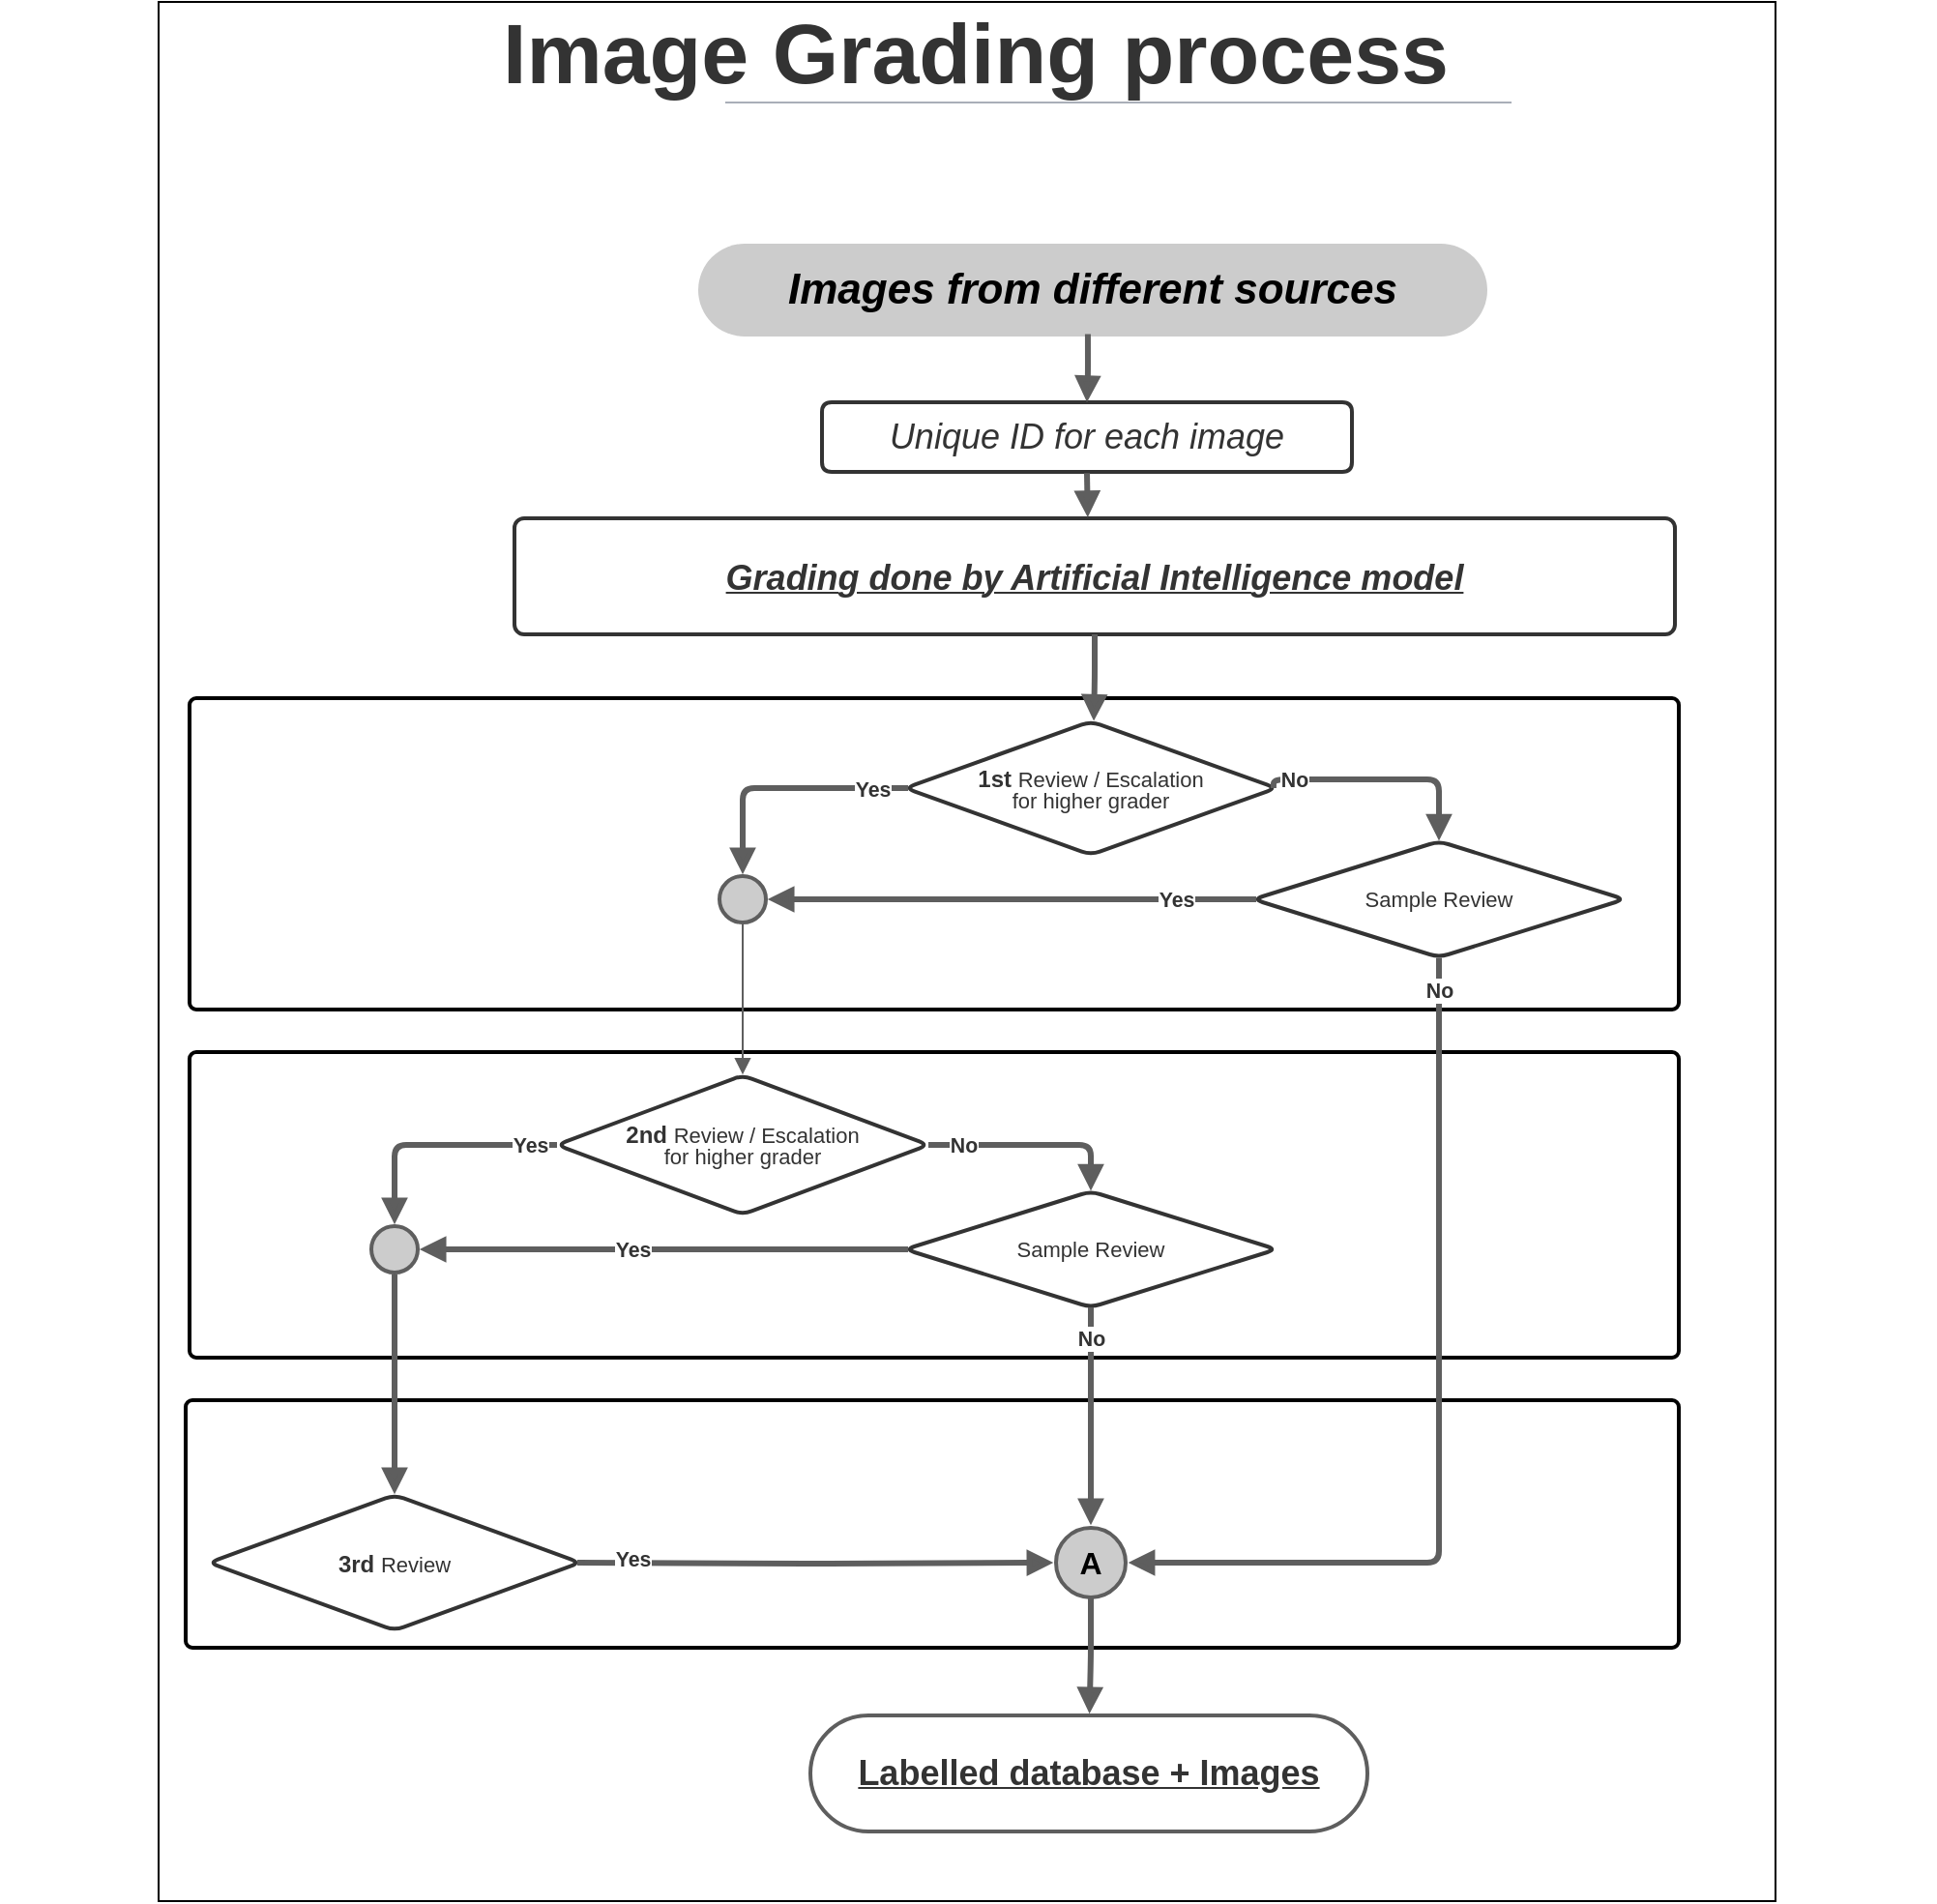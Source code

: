 <mxfile version="14.5.1" type="device" pages="2"><diagram name="Copy of Page-1" id="cHVYHuNbkrb_pdq-CR-4"><mxGraphModel dx="1569" dy="1014" grid="1" gridSize="10" guides="1" tooltips="1" connect="1" arrows="1" fold="1" page="1" pageScale="1" pageWidth="100" pageHeight="345" math="0" shadow="0"><root><mxCell id="e4l1d1P__h5fMYYZyFeB-0"/><mxCell id="e4l1d1P__h5fMYYZyFeB-1" parent="e4l1d1P__h5fMYYZyFeB-0"/><mxCell id="P1ux5aqkHJ73dhDzvctk-2" value="" style="group;strokeColor=#000000;container=0;" parent="e4l1d1P__h5fMYYZyFeB-1" vertex="1" connectable="0"><mxGeometry x="81" y="28" width="836" height="982" as="geometry"/></mxCell><mxCell id="e4l1d1P__h5fMYYZyFeB-9" value="" style="group;dropTarget=0;fontSize=17;" parent="e4l1d1P__h5fMYYZyFeB-1" vertex="1"><mxGeometry y="28" width="999" height="78" as="geometry"/></mxCell><UserObject label="&lt;font style=&quot;font-size: 44px&quot;&gt;Image Grading process&lt;/font&gt;" lucidchartObjectId="b4jLzKRRr7Em" id="e4l1d1P__h5fMYYZyFeB-10"><mxCell style="html=1;overflow=block;whiteSpace=wrap;;whiteSpace=wrap;fontSize=15;fontColor=#333333;fontStyle=1;align=center;spacingLeft=5.628;spacingRight=9.38;spacingTop=2.68;spacing=2;strokeOpacity=0;fillOpacity=0;rounded=1;absoluteArcSize=1;arcSize=10;fillColor=#ffffff;" parent="e4l1d1P__h5fMYYZyFeB-9" vertex="1" zOrder="41.132"><mxGeometry x="7.744" width="991.256" height="54.167" as="geometry"/></mxCell></UserObject><UserObject label="" placeholders="1" lucidchartObjectId="b4jLipHzSC9T" id="e4l1d1P__h5fMYYZyFeB-11"><mxCell style="html=1;overflow=block;whiteSpace=wrap;;whiteSpace=wrap;fontSize=9;fontColor=#a9afb8;fontStyle=1;align=center;spacingLeft=5.628;spacingRight=9.38;spacingTop=2.68;spacing=2;strokeOpacity=0;fillOpacity=0;rounded=1;absoluteArcSize=1;arcSize=10;fillColor=#ffffff;" parent="e4l1d1P__h5fMYYZyFeB-9" vertex="1" zOrder="43.132"><mxGeometry y="54.167" width="991.256" height="23.833" as="geometry"/></mxCell></UserObject><UserObject label="" lucidchartObjectId="b4jLI~r0zI1g" id="e4l1d1P__h5fMYYZyFeB-12"><mxCell style="html=1;jettySize=18;whiteSpace=wrap;fontSize=11;strokeColor=#a9afb8;strokeOpacity=100;rounded=0;startArrow=none;;endArrow=none;;" parent="e4l1d1P__h5fMYYZyFeB-9" edge="1"><mxGeometry width="100" height="100" relative="1" as="geometry"><Array as="points"/><mxPoint x="373.954" y="52" as="sourcePoint"/><mxPoint x="780.524" y="52" as="targetPoint"/></mxGeometry></mxCell></UserObject><UserObject label="" lucidchartObjectId="m_uM7mDEJMmF" id="e4l1d1P__h5fMYYZyFeB-2"><mxCell style="html=1;overflow=block;whiteSpace=wrap;whiteSpace=wrap;fontSize=11;spacing=0;strokeOpacity=100;fillOpacity=40;rounded=1;absoluteArcSize=1;arcSize=7;strokeWidth=2;" parent="e4l1d1P__h5fMYYZyFeB-1" vertex="1" zOrder="-2"><mxGeometry x="95" y="751" width="772" height="128" as="geometry"/></mxCell></UserObject><UserObject label="" lucidchartObjectId="N_uMrvkFJmfl" id="e4l1d1P__h5fMYYZyFeB-3"><mxCell style="html=1;overflow=block;whiteSpace=wrap;whiteSpace=wrap;fontSize=11;spacing=0;strokeOpacity=100;fillOpacity=40;rounded=1;absoluteArcSize=1;arcSize=7;strokeWidth=2;" parent="e4l1d1P__h5fMYYZyFeB-1" vertex="1" zOrder="-1"><mxGeometry x="97" y="571" width="770" height="158" as="geometry"/></mxCell></UserObject><UserObject label="" lucidchartObjectId="MbvMMNYtQwU7" id="e4l1d1P__h5fMYYZyFeB-4"><mxCell style="html=1;overflow=block;whiteSpace=wrap;whiteSpace=wrap;fontSize=11;spacing=0;strokeOpacity=100;fillOpacity=40;rounded=1;absoluteArcSize=1;arcSize=7;strokeWidth=2;" parent="e4l1d1P__h5fMYYZyFeB-1" vertex="1" zOrder="0"><mxGeometry x="97" y="388" width="770" height="161" as="geometry"/></mxCell></UserObject><UserObject label="Images from different sources" lucidchartObjectId="b4jLavjxh33I" id="e4l1d1P__h5fMYYZyFeB-5"><mxCell style="html=1;overflow=block;whiteSpace=wrap;rounded=1;arcSize=50;whiteSpace=wrap;fontSize=22;fontStyle=3;spacing=3;strokeOpacity=0;fillOpacity=100;strokeWidth=2;perimeterSpacing=7;fillColor=#CCCCCC;" parent="e4l1d1P__h5fMYYZyFeB-1" vertex="1" zOrder="1"><mxGeometry x="360" y="153" width="408" height="48" as="geometry"/></mxCell></UserObject><UserObject label="Unique ID for each image" lucidchartObjectId="b4jLb6OsdbiM" id="e4l1d1P__h5fMYYZyFeB-6"><mxCell style="html=1;overflow=block;whiteSpace=wrap;shape=manualInput;size=0;whiteSpace=wrap;fontSize=18;fontColor=#333333;fontStyle=2;spacing=3;strokeColor=#333333;strokeOpacity=100;fillOpacity=100;rounded=1;absoluteArcSize=1;arcSize=10;fillColor=#ffffff;strokeWidth=2;" parent="e4l1d1P__h5fMYYZyFeB-1" vertex="1" zOrder="2"><mxGeometry x="424" y="235" width="274" height="36" as="geometry"/></mxCell></UserObject><UserObject label="" lucidchartObjectId="gRlLPKdTYQNz" id="e4l1d1P__h5fMYYZyFeB-15"><mxCell style="html=1;jettySize=18;whiteSpace=wrap;fontSize=11;strokeColor=#5E5E5E;rounded=1;arcSize=12;edgeStyle=orthogonalEdgeStyle;startArrow=none;;endArrow=block;endFill=1;;strokeWidth=3;exitX=0.494;exitY=0.866;exitDx=0;exitDy=0;exitPerimeter=0;" parent="e4l1d1P__h5fMYYZyFeB-1" source="e4l1d1P__h5fMYYZyFeB-5" target="e4l1d1P__h5fMYYZyFeB-6" edge="1"><mxGeometry x="95" y="153" width="100" height="100" as="geometry"><Array as="points"/><mxPoint x="563" y="236.1" as="targetPoint"/></mxGeometry></mxCell></UserObject><UserObject label="&lt;div style=&quot;display: flex ; justify-content: center ; text-align: center ; align-items: baseline ; line-height: 1&quot;&gt;&lt;span style=&quot;color: rgb(51 , 51 , 51) ; font-weight: bold ; font-style: italic ; text-decoration: underline&quot;&gt;&lt;font style=&quot;font-size: 18px&quot;&gt;Grading done by Artificial Intelligence model&lt;/font&gt;&lt;/span&gt;&lt;span style=&quot;font-size: 11px ; color: rgb(51 , 51 , 51) ; font-style: italic&quot;&gt;&lt;br&gt;&lt;/span&gt;&lt;/div&gt;" lucidchartObjectId="FqnL.7DUnQW_" id="e4l1d1P__h5fMYYZyFeB-16"><mxCell style="html=1;overflow=block;whiteSpace=wrap;;whiteSpace=wrap;fontSize=11;spacing=3;strokeColor=#333333;strokeOpacity=100;fillOpacity=100;rounded=1;absoluteArcSize=1;arcSize=10;fillColor=#ffffff;strokeWidth=2;" parent="e4l1d1P__h5fMYYZyFeB-1" vertex="1" zOrder="6455542.897"><mxGeometry x="265" y="295" width="600" height="60" as="geometry"/></mxCell></UserObject><UserObject label="" lucidchartObjectId="6TuMmimuTGNL" id="e4l1d1P__h5fMYYZyFeB-18"><mxCell style="html=1;jettySize=18;whiteSpace=wrap;fontSize=11;strokeColor=#5E5E5E;rounded=1;arcSize=12;edgeStyle=orthogonalEdgeStyle;startArrow=none;;endArrow=block;endFill=1;;exitX=0.5;exitY=1.017;exitPerimeter=0;entryX=0.494;entryY=-0.008;entryPerimeter=0;strokeWidth=3;" parent="e4l1d1P__h5fMYYZyFeB-1" source="e4l1d1P__h5fMYYZyFeB-6" target="e4l1d1P__h5fMYYZyFeB-16" edge="1"><mxGeometry x="95" y="67" width="100" height="100" as="geometry"><Array as="points"/></mxGeometry></mxCell></UserObject><UserObject label="&lt;div style=&quot;display: flex ; justify-content: center ; text-align: center ; align-items: baseline ; font-size: 0 ; line-height: 1&quot;&gt;&lt;span&gt;&lt;span style=&quot;font-size: 12px ; color: #333333 ; font-weight: bold&quot;&gt;1st &lt;/span&gt;&lt;span style=&quot;font-size: 11px ; color: #333333&quot;&gt;Review / Escalation &lt;br&gt;for higher grader&lt;/span&gt;&lt;/span&gt;&lt;/div&gt;" lucidchartObjectId="2WuMbnXQqWiL" id="e4l1d1P__h5fMYYZyFeB-19"><mxCell style="html=1;overflow=block;whiteSpace=wrap;rhombus;whiteSpace=wrap;fontSize=11;spacing=3;strokeColor=#333333;strokeOpacity=100;rounded=1;absoluteArcSize=1;arcSize=10;strokeWidth=2;" parent="e4l1d1P__h5fMYYZyFeB-1" vertex="1" zOrder="6455551.897"><mxGeometry x="467" y="400" width="192" height="69" as="geometry"/></mxCell></UserObject><UserObject label="" lucidchartObjectId="OXuM29OVYGdU" id="e4l1d1P__h5fMYYZyFeB-20"><mxCell style="html=1;jettySize=18;whiteSpace=wrap;fontSize=11;strokeColor=#5E5E5E;rounded=1;arcSize=12;edgeStyle=orthogonalEdgeStyle;startArrow=none;;endArrow=block;endFill=1;;exitX=0.5;exitY=1;entryX=0.508;entryY=-0.003;entryPerimeter=0;strokeWidth=3;exitDx=0;exitDy=0;" parent="e4l1d1P__h5fMYYZyFeB-1" source="e4l1d1P__h5fMYYZyFeB-16" target="e4l1d1P__h5fMYYZyFeB-19" edge="1"><mxGeometry x="95" y="67" width="100" height="100" as="geometry"><Array as="points"/><mxPoint x="565" y="445.702" as="sourcePoint"/></mxGeometry></mxCell></UserObject><UserObject label="&lt;div style=&quot;display: flex ; justify-content: center ; text-align: center ; align-items: baseline ; font-size: 0 ; line-height: 1&quot;&gt;&lt;span&gt;&lt;span style=&quot;font-size: 12px ; color: #333333 ; font-weight: bold&quot;&gt;2nd &lt;/span&gt;&lt;span style=&quot;font-size: 11px ; color: #333333&quot;&gt;Review / Escalation &lt;br&gt;for higher grader&lt;/span&gt;&lt;/span&gt;&lt;/div&gt;" lucidchartObjectId="5XuMHu6k8Mk5" id="e4l1d1P__h5fMYYZyFeB-21"><mxCell style="html=1;overflow=block;whiteSpace=wrap;rhombus;whiteSpace=wrap;fontSize=11;spacing=3;strokeColor=#333333;strokeOpacity=100;rounded=1;absoluteArcSize=1;arcSize=10;strokeWidth=2;" parent="e4l1d1P__h5fMYYZyFeB-1" vertex="1" zOrder="6455553.897"><mxGeometry x="287" y="583" width="192" height="72" as="geometry"/></mxCell></UserObject><UserObject label="Sample Review" lucidchartObjectId="IZuM9q9OKvv." id="e4l1d1P__h5fMYYZyFeB-22"><mxCell style="html=1;overflow=block;whiteSpace=wrap;rhombus;whiteSpace=wrap;fontSize=11;fontColor=#333333;spacing=3;strokeColor=#333333;strokeOpacity=100;rounded=1;absoluteArcSize=1;arcSize=10;strokeWidth=2;" parent="e4l1d1P__h5fMYYZyFeB-1" vertex="1" zOrder="6455554.897"><mxGeometry x="647" y="462" width="192" height="60" as="geometry"/></mxCell></UserObject><UserObject label="" lucidchartObjectId="k0uMwmw8WsN8" id="e4l1d1P__h5fMYYZyFeB-23"><mxCell style="html=1;overflow=block;whiteSpace=wrap;ellipse;whiteSpace=wrap;fontSize=11;spacing=0;strokeColor=#5e5e5e;strokeOpacity=100;fillOpacity=100;rounded=1;absoluteArcSize=1;arcSize=7;fillColor=#cccccc;strokeWidth=2;" parent="e4l1d1P__h5fMYYZyFeB-1" vertex="1" zOrder="6455555.897"><mxGeometry x="371" y="480" width="24" height="24" as="geometry"/></mxCell></UserObject><UserObject label="" lucidchartObjectId="y1uMBAY-wqkV" id="e4l1d1P__h5fMYYZyFeB-24"><mxCell style="html=1;jettySize=18;whiteSpace=wrap;fontSize=10;fontColor=#333333;fontStyle=1;align=center;strokeColor=#5E5E5E;rounded=1;arcSize=12;edgeStyle=orthogonalEdgeStyle;startArrow=none;;endArrow=block;endFill=1;;exitX=0.008;exitY=0.5;exitPerimeter=0;entryX=1.038;entryY=0.5;entryPerimeter=0;strokeWidth=3;" parent="e4l1d1P__h5fMYYZyFeB-1" source="e4l1d1P__h5fMYYZyFeB-22" target="e4l1d1P__h5fMYYZyFeB-23" edge="1"><mxGeometry x="95" y="-19" width="100" height="100" as="geometry"><Array as="points"/></mxGeometry></mxCell></UserObject><mxCell id="e4l1d1P__h5fMYYZyFeB-25" value="Yes" style="text;html=1;resizable=0;labelBackgroundColor=#ffffff;align=center;verticalAlign=middle;fontStyle=1;fontColor=#333333;;fontSize=10.667;" parent="e4l1d1P__h5fMYYZyFeB-24" vertex="1"><mxGeometry x="-0.666" relative="1" as="geometry"/></mxCell><UserObject label="" lucidchartObjectId="71uMwxItrX_-" id="e4l1d1P__h5fMYYZyFeB-26"><mxCell style="html=1;jettySize=18;whiteSpace=wrap;fontSize=11;strokeColor=#5E5E5E;rounded=1;arcSize=12;edgeStyle=orthogonalEdgeStyle;startArrow=none;;endArrow=block;endFill=1;;exitX=0.5;exitY=1.038;exitPerimeter=0;entryX=0.5;entryY=-0.005;entryPerimeter=0;" parent="e4l1d1P__h5fMYYZyFeB-1" source="e4l1d1P__h5fMYYZyFeB-23" target="e4l1d1P__h5fMYYZyFeB-21" edge="1"><mxGeometry x="95" y="-19" width="100" height="100" as="geometry"><Array as="points"/></mxGeometry></mxCell></UserObject><UserObject label="" lucidchartObjectId="-3uMS68zxTik" id="e4l1d1P__h5fMYYZyFeB-27"><mxCell style="html=1;jettySize=18;whiteSpace=wrap;fontSize=10;fontColor=#333333;fontStyle=1;strokeColor=#5E5E5E;rounded=1;arcSize=12;edgeStyle=orthogonalEdgeStyle;startArrow=none;;endArrow=block;endFill=1;;exitX=0.008;exitY=0.5;exitPerimeter=0;entryX=0.5;entryY=-0.038;entryPerimeter=0;strokeWidth=3;" parent="e4l1d1P__h5fMYYZyFeB-1" source="e4l1d1P__h5fMYYZyFeB-19" target="e4l1d1P__h5fMYYZyFeB-23" edge="1"><mxGeometry x="95" y="-19" width="100" height="100" as="geometry"><Array as="points"/></mxGeometry></mxCell></UserObject><mxCell id="e4l1d1P__h5fMYYZyFeB-28" value="Yes" style="text;html=1;resizable=0;labelBackgroundColor=#ffffff;align=center;verticalAlign=middle;fontStyle=1;fontColor=#333333;;fontSize=10.667;" parent="e4l1d1P__h5fMYYZyFeB-27" vertex="1"><mxGeometry x="-0.705" relative="1" as="geometry"/></mxCell><UserObject label="" lucidchartObjectId="~3uMXGwom~D8" id="e4l1d1P__h5fMYYZyFeB-29"><mxCell style="html=1;jettySize=18;whiteSpace=wrap;fontSize=10;fontColor=#333333;fontStyle=1;strokeColor=#5E5E5E;rounded=1;arcSize=12;edgeStyle=orthogonalEdgeStyle;startArrow=none;;endArrow=block;endFill=1;;exitX=0.992;exitY=0.5;exitPerimeter=0;entryX=0.5;entryY=-0.005;entryPerimeter=0;strokeWidth=3;" parent="e4l1d1P__h5fMYYZyFeB-1" source="e4l1d1P__h5fMYYZyFeB-19" target="e4l1d1P__h5fMYYZyFeB-22" edge="1"><mxGeometry x="95" y="-19" width="100" height="100" as="geometry"><Array as="points"><mxPoint x="658" y="430"/><mxPoint x="743" y="430"/></Array></mxGeometry></mxCell></UserObject><mxCell id="e4l1d1P__h5fMYYZyFeB-30" value="No" style="text;html=1;resizable=0;labelBackgroundColor=#ffffff;align=center;verticalAlign=middle;fontStyle=1;fontColor=#333333;;fontSize=10.667;" parent="e4l1d1P__h5fMYYZyFeB-29" vertex="1"><mxGeometry x="-0.655" relative="1" as="geometry"><mxPoint x="-6.13" as="offset"/></mxGeometry></mxCell><UserObject label="Sample Review" lucidchartObjectId="D5uMZ71F2GqI" id="e4l1d1P__h5fMYYZyFeB-31"><mxCell style="html=1;overflow=block;whiteSpace=wrap;rhombus;whiteSpace=wrap;fontSize=11;fontColor=#333333;spacing=3;strokeColor=#333333;strokeOpacity=100;rounded=1;absoluteArcSize=1;arcSize=10;strokeWidth=2;" parent="e4l1d1P__h5fMYYZyFeB-1" vertex="1" zOrder="6455560.897"><mxGeometry x="467" y="643" width="192" height="60" as="geometry"/></mxCell></UserObject><UserObject label="" lucidchartObjectId="D5uMwpfNQ_B4" id="e4l1d1P__h5fMYYZyFeB-32"><mxCell style="html=1;overflow=block;whiteSpace=wrap;ellipse;whiteSpace=wrap;fontSize=11;spacing=0;strokeColor=#5e5e5e;strokeOpacity=100;fillOpacity=100;rounded=1;absoluteArcSize=1;arcSize=7;fillColor=#cccccc;strokeWidth=2;" parent="e4l1d1P__h5fMYYZyFeB-1" vertex="1" zOrder="6455561.897"><mxGeometry x="191" y="661" width="24" height="24" as="geometry"/></mxCell></UserObject><UserObject label="" lucidchartObjectId="D5uM17lm6Nx0" id="e4l1d1P__h5fMYYZyFeB-33"><mxCell style="html=1;jettySize=18;whiteSpace=wrap;fontSize=10;fontColor=#333333;fontStyle=1;align=center;strokeColor=#5E5E5E;rounded=1;arcSize=12;edgeStyle=orthogonalEdgeStyle;startArrow=none;;endArrow=block;endFill=1;;exitX=0.008;exitY=0.5;exitPerimeter=0;entryX=1.038;entryY=0.5;entryPerimeter=0;strokeWidth=3;" parent="e4l1d1P__h5fMYYZyFeB-1" source="e4l1d1P__h5fMYYZyFeB-31" target="e4l1d1P__h5fMYYZyFeB-32" edge="1"><mxGeometry x="95" y="-53" width="100" height="100" as="geometry"><Array as="points"/></mxGeometry></mxCell></UserObject><mxCell id="e4l1d1P__h5fMYYZyFeB-34" value="Yes" style="text;html=1;resizable=0;labelBackgroundColor=#ffffff;align=center;verticalAlign=middle;fontStyle=1;fontColor=#333333;;fontSize=10.667;" parent="e4l1d1P__h5fMYYZyFeB-33" vertex="1"><mxGeometry x="-0.659" relative="1" as="geometry"><mxPoint x="-99.54" as="offset"/></mxGeometry></mxCell><UserObject label="" lucidchartObjectId="D5uM-u_y-orU" id="e4l1d1P__h5fMYYZyFeB-35"><mxCell style="html=1;jettySize=18;whiteSpace=wrap;fontSize=10;fontColor=#333333;fontStyle=1;strokeColor=#5E5E5E;rounded=1;arcSize=12;edgeStyle=orthogonalEdgeStyle;startArrow=none;;endArrow=block;endFill=1;;entryX=0.5;entryY=-0.038;entryPerimeter=0;exitX=0;exitY=0.5;exitDx=0;exitDy=0;strokeWidth=3;" parent="e4l1d1P__h5fMYYZyFeB-1" source="e4l1d1P__h5fMYYZyFeB-21" target="e4l1d1P__h5fMYYZyFeB-32" edge="1"><mxGeometry x="95" y="-53" width="100" height="100" as="geometry"><Array as="points"/><mxPoint x="288" y="613" as="sourcePoint"/></mxGeometry></mxCell></UserObject><mxCell id="e4l1d1P__h5fMYYZyFeB-36" value="Yes" style="text;html=1;resizable=0;labelBackgroundColor=#ffffff;align=center;verticalAlign=middle;fontStyle=1;fontColor=#333333;;fontSize=10.667;" parent="e4l1d1P__h5fMYYZyFeB-35" vertex="1"><mxGeometry x="-0.774" relative="1" as="geometry"/></mxCell><UserObject label="" lucidchartObjectId="D5uMKc1k4Y4t" id="e4l1d1P__h5fMYYZyFeB-37"><mxCell style="html=1;jettySize=18;whiteSpace=wrap;fontSize=10;fontColor=#333333;fontStyle=1;strokeColor=#5E5E5E;rounded=1;arcSize=12;edgeStyle=orthogonalEdgeStyle;startArrow=none;;endArrow=block;endFill=1;;entryX=0.5;entryY=-0.005;entryPerimeter=0;exitX=1;exitY=0.5;exitDx=0;exitDy=0;strokeWidth=3;" parent="e4l1d1P__h5fMYYZyFeB-1" source="e4l1d1P__h5fMYYZyFeB-21" target="e4l1d1P__h5fMYYZyFeB-31" edge="1"><mxGeometry x="95" y="-53" width="100" height="100" as="geometry"><Array as="points"><mxPoint x="563" y="619"/></Array><mxPoint x="478" y="613" as="sourcePoint"/></mxGeometry></mxCell></UserObject><mxCell id="e4l1d1P__h5fMYYZyFeB-38" value="No" style="text;html=1;resizable=0;labelBackgroundColor=#ffffff;align=center;verticalAlign=middle;fontStyle=1;fontColor=#333333;;fontSize=10.667;" parent="e4l1d1P__h5fMYYZyFeB-37" vertex="1"><mxGeometry x="-0.669" relative="1" as="geometry"/></mxCell><UserObject label="&lt;b&gt;&lt;font style=&quot;font-size: 16px&quot;&gt;A&lt;/font&gt;&lt;/b&gt;" lucidchartObjectId="o6uMuDo.YsEX" id="e4l1d1P__h5fMYYZyFeB-39"><mxCell style="html=1;overflow=block;whiteSpace=wrap;ellipse;whiteSpace=wrap;fontSize=11;spacing=0;strokeColor=#5e5e5e;strokeOpacity=100;fillOpacity=100;rounded=1;absoluteArcSize=1;arcSize=7;fillColor=#cccccc;strokeWidth=2;" parent="e4l1d1P__h5fMYYZyFeB-1" vertex="1" zOrder="6455566.897"><mxGeometry x="545" y="817" width="36" height="36" as="geometry"/></mxCell></UserObject><UserObject label="" lucidchartObjectId="e8uMyccbmNYR" id="e4l1d1P__h5fMYYZyFeB-40"><mxCell style="html=1;jettySize=18;whiteSpace=wrap;fontSize=10;fontColor=#333333;fontStyle=1;strokeColor=#5E5E5E;rounded=1;arcSize=12;edgeStyle=orthogonalEdgeStyle;startArrow=none;;endArrow=block;endFill=1;;exitX=0.5;exitY=1.005;exitPerimeter=0;entryX=1.038;entryY=0.5;entryPerimeter=0;strokeWidth=3;" parent="e4l1d1P__h5fMYYZyFeB-1" source="e4l1d1P__h5fMYYZyFeB-22" target="e4l1d1P__h5fMYYZyFeB-39" edge="1"><mxGeometry x="95" y="-19" width="100" height="100" as="geometry"><Array as="points"><mxPoint x="743" y="835"/></Array></mxGeometry></mxCell></UserObject><mxCell id="e4l1d1P__h5fMYYZyFeB-41" value="No" style="text;html=1;resizable=0;labelBackgroundColor=#ffffff;align=center;verticalAlign=middle;fontStyle=1;fontColor=#333333;;fontSize=10.667;" parent="e4l1d1P__h5fMYYZyFeB-40" vertex="1"><mxGeometry x="-0.889" relative="1" as="geometry"><mxPoint y="-9.97" as="offset"/></mxGeometry></mxCell><UserObject label="" lucidchartObjectId="i8uM.0Lmyiv~" id="e4l1d1P__h5fMYYZyFeB-42"><mxCell style="html=1;jettySize=18;whiteSpace=wrap;fontSize=10;fontColor=#333333;fontStyle=1;strokeColor=#5E5E5E;rounded=1;arcSize=12;edgeStyle=orthogonalEdgeStyle;startArrow=none;;endArrow=block;endFill=1;;exitX=0.5;exitY=1;entryX=0.5;entryY=-0.038;entryPerimeter=0;strokeWidth=3;exitDx=0;exitDy=0;" parent="e4l1d1P__h5fMYYZyFeB-1" source="e4l1d1P__h5fMYYZyFeB-31" target="e4l1d1P__h5fMYYZyFeB-39" edge="1"><mxGeometry x="95" y="-53" width="100" height="100" as="geometry"><Array as="points"/></mxGeometry></mxCell></UserObject><mxCell id="e4l1d1P__h5fMYYZyFeB-43" value="No" style="text;html=1;resizable=0;labelBackgroundColor=#ffffff;align=center;verticalAlign=middle;fontStyle=1;fontColor=#333333;;fontSize=10.667;" parent="e4l1d1P__h5fMYYZyFeB-42" vertex="1"><mxGeometry x="-0.715" relative="1" as="geometry"/></mxCell><UserObject label="&lt;div style=&quot;display: flex ; justify-content: center ; text-align: center ; align-items: baseline ; font-size: 0 ; line-height: 1&quot;&gt;&lt;span&gt;&lt;span style=&quot;font-size: 12px ; color: #333333 ; font-weight: bold&quot;&gt;3rd &lt;/span&gt;&lt;span style=&quot;font-size: 11px ; color: #333333&quot;&gt;Review&lt;br&gt;&lt;/span&gt;&lt;/span&gt;&lt;/div&gt;" lucidchartObjectId="M9uMbqIL9ffP" id="e4l1d1P__h5fMYYZyFeB-44"><mxCell style="html=1;overflow=block;whiteSpace=wrap;rhombus;whiteSpace=wrap;fontSize=11;spacing=3;strokeColor=#333333;strokeOpacity=100;rounded=1;absoluteArcSize=1;arcSize=10;strokeWidth=2;" parent="e4l1d1P__h5fMYYZyFeB-1" vertex="1" zOrder="6455569.897"><mxGeometry x="107" y="800" width="192" height="70" as="geometry"/></mxCell></UserObject><UserObject label="" lucidchartObjectId=".9uM2aTI1oQC" id="e4l1d1P__h5fMYYZyFeB-45"><mxCell style="html=1;jettySize=18;whiteSpace=wrap;fontSize=11;strokeColor=#5E5E5E;rounded=1;arcSize=12;edgeStyle=orthogonalEdgeStyle;startArrow=none;;endArrow=block;endFill=1;;exitX=0.5;exitY=1.038;exitPerimeter=0;entryX=0.5;entryY=-0.005;entryPerimeter=0;strokeWidth=3;" parent="e4l1d1P__h5fMYYZyFeB-1" source="e4l1d1P__h5fMYYZyFeB-32" edge="1"><mxGeometry x="95" y="-53" width="100" height="100" as="geometry"><Array as="points"/><mxPoint x="203.0" y="799.65" as="targetPoint"/></mxGeometry></mxCell></UserObject><UserObject label="" lucidchartObjectId="u-uMADjroO9N" id="e4l1d1P__h5fMYYZyFeB-46"><mxCell style="html=1;jettySize=18;whiteSpace=wrap;fontSize=10;fontColor=#333333;fontStyle=1;strokeColor=#5E5E5E;rounded=1;arcSize=12;edgeStyle=orthogonalEdgeStyle;startArrow=none;;endArrow=block;endFill=1;;exitX=0.992;exitY=0.5;exitPerimeter=0;entryX=-0.038;entryY=0.5;entryPerimeter=0;strokeWidth=3;" parent="e4l1d1P__h5fMYYZyFeB-1" target="e4l1d1P__h5fMYYZyFeB-39" edge="1"><mxGeometry x="95" y="-53" width="100" height="100" as="geometry"><Array as="points"/><mxPoint x="297.464" y="835" as="sourcePoint"/></mxGeometry></mxCell></UserObject><mxCell id="e4l1d1P__h5fMYYZyFeB-47" value="Yes" style="text;html=1;resizable=0;labelBackgroundColor=#ffffff;align=center;verticalAlign=middle;fontStyle=1;fontColor=#333333;;fontSize=10.667;" parent="e4l1d1P__h5fMYYZyFeB-46" vertex="1"><mxGeometry x="-0.879" relative="1" as="geometry"><mxPoint x="13.54" y="-2" as="offset"/></mxGeometry></mxCell><UserObject label="Labelled database + Images" lucidchartObjectId="GBwM2nQ5D5xI" id="e4l1d1P__h5fMYYZyFeB-54"><mxCell style="html=1;overflow=block;whiteSpace=wrap;rounded=1;arcSize=50;whiteSpace=wrap;fontSize=18;fontColor=#333333;fontStyle=5;spacing=3;strokeColor=#5e5e5e;strokeOpacity=100;strokeWidth=2;" parent="e4l1d1P__h5fMYYZyFeB-1" vertex="1" zOrder="48"><mxGeometry x="418" y="914" width="288" height="60" as="geometry"/></mxCell></UserObject><UserObject label="" lucidchartObjectId="GBwMcRMtHIyB" id="e4l1d1P__h5fMYYZyFeB-55"><mxCell style="html=1;jettySize=18;whiteSpace=wrap;fontSize=11;strokeColor=#5E5E5E;rounded=1;arcSize=12;edgeStyle=orthogonalEdgeStyle;startArrow=none;;endArrow=block;endFill=1;;entryX=0.501;entryY=-0.015;entryPerimeter=0;strokeWidth=3;exitX=0.5;exitY=1;exitDx=0;exitDy=0;" parent="e4l1d1P__h5fMYYZyFeB-1" source="e4l1d1P__h5fMYYZyFeB-39" target="e4l1d1P__h5fMYYZyFeB-54" edge="1"><mxGeometry x="95" y="-19" width="100" height="100" as="geometry"><Array as="points"/><mxPoint x="562" y="996" as="sourcePoint"/></mxGeometry></mxCell></UserObject></root></mxGraphModel></diagram><diagram id="ivZlQUi1cBFP0vCmtf7s" name="Page-1"><mxGraphModel dx="1334" dy="862" grid="1" gridSize="10" guides="1" tooltips="1" connect="1" arrows="1" fold="1" page="1" pageScale="1" pageWidth="850" pageHeight="1100" math="0" shadow="0"><root><mxCell id="0"/><mxCell id="1" parent="0"/><UserObject label="" lucidchartObjectId="m_uM7mDEJMmF" id="hvBRictG7cDaf-V5YwVq-1"><mxCell style="html=1;overflow=block;whiteSpace=wrap;whiteSpace=wrap;fontSize=11;spacing=0;strokeColor=#5e5e5e;strokeOpacity=100;fillOpacity=40;rounded=1;absoluteArcSize=1;arcSize=7;fillColor=#c7e8ac;strokeWidth=2;" parent="1" vertex="1" zOrder="-2"><mxGeometry x="159" y="1079" width="948" height="144" as="geometry"/></mxCell></UserObject><UserObject label="" lucidchartObjectId="N_uMrvkFJmfl" id="hvBRictG7cDaf-V5YwVq-2"><mxCell style="html=1;overflow=block;whiteSpace=wrap;whiteSpace=wrap;fontSize=11;spacing=0;strokeColor=#5e5e5e;strokeOpacity=100;fillOpacity=40;rounded=1;absoluteArcSize=1;arcSize=7;fillColor=#f9d2de;strokeWidth=2;" parent="1" vertex="1" zOrder="-1"><mxGeometry x="159" y="899" width="948" height="144" as="geometry"/></mxCell></UserObject><UserObject label="" lucidchartObjectId="MbvMMNYtQwU7" id="hvBRictG7cDaf-V5YwVq-3"><mxCell style="html=1;overflow=block;whiteSpace=wrap;whiteSpace=wrap;fontSize=11;spacing=0;strokeColor=#5e5e5e;strokeOpacity=100;fillOpacity=40;rounded=1;absoluteArcSize=1;arcSize=7;fillColor=#e5e5e5;strokeWidth=2;" parent="1" vertex="1" zOrder="0"><mxGeometry x="159" y="682" width="948" height="161" as="geometry"/></mxCell></UserObject><UserObject label="Images from Both Vision center and KAR campus" lucidchartObjectId="b4jLavjxh33I" id="hvBRictG7cDaf-V5YwVq-4"><mxCell style="html=1;overflow=block;whiteSpace=wrap;rounded=1;arcSize=50;whiteSpace=wrap;fontSize=16;fontColor=#ffffff;fontStyle=3;spacing=3;strokeOpacity=0;fillOpacity=100;fillColor=#ff741d;" parent="1" vertex="1" zOrder="1"><mxGeometry x="423" y="275" width="408" height="48" as="geometry"/></mxCell></UserObject><UserObject label="Unique ID for each image" lucidchartObjectId="b4jLb6OsdbiM" id="hvBRictG7cDaf-V5YwVq-5"><mxCell style="html=1;overflow=block;whiteSpace=wrap;shape=manualInput;size=0;whiteSpace=wrap;fontSize=11;fontColor=#333333;fontStyle=2;spacing=3;strokeColor=#333333;strokeOpacity=100;fillOpacity=100;rounded=1;absoluteArcSize=1;arcSize=10;fillColor=#ffffff;strokeWidth=2;" parent="1" vertex="1" zOrder="2"><mxGeometry x="535" y="443" width="180" height="36" as="geometry"/></mxCell></UserObject><UserObject label="&lt;div style=&quot;display: flex; justify-content: center; text-align: center; align-items: baseline; font-size: 0; line-height: 1;&quot;&gt;&lt;span&gt;&lt;span style=&quot;font-size:11px;color:#333333;font-weight: bold;font-style: italic;text-decoration: underline;&quot;&gt;Grading done by &#10;&lt;/span&gt;&lt;span style=&quot;font-size:11px;color:#333333;font-style: italic;&quot;&gt;Mr Sai krishna Gattu (Min 500 images)&#10;Ms Prasanthi Lanka (Min 500 images)&lt;/span&gt;&lt;/span&gt;&lt;/div&gt;" lucidchartObjectId="b4jL-I0aLldR" id="hvBRictG7cDaf-V5YwVq-6"><mxCell style="html=1;overflow=block;whiteSpace=wrap;;whiteSpace=wrap;fontSize=11;spacing=3;strokeColor=#333333;strokeOpacity=100;fillOpacity=100;rounded=1;absoluteArcSize=1;arcSize=10;fillColor=#ffffff;strokeWidth=2;" parent="1" vertex="1" zOrder="7"><mxGeometry x="497" y="599" width="264" height="54" as="geometry"/></mxCell></UserObject><UserObject label="" lucidchartObjectId="b4jLFHL7YnoQ" id="hvBRictG7cDaf-V5YwVq-7"><mxCell style="html=1;jettySize=18;whiteSpace=wrap;fontSize=11;strokeColor=#333333;strokeOpacity=100;rounded=1;arcSize=24;edgeStyle=orthogonalEdgeStyle;startArrow=none;;endArrow=block;endFill=1;;exitX=0.5;exitY=1.015;exitPerimeter=0;entryX=0.509;entryY=0.065;entryPerimeter=0;strokeWidth=3;" parent="1" source="hvBRictG7cDaf-V5YwVq-14" target="hvBRictG7cDaf-V5YwVq-5" edge="1"><mxGeometry width="100" height="100" relative="1" as="geometry"><Array as="points"/></mxGeometry></mxCell></UserObject><mxCell id="hvBRictG7cDaf-V5YwVq-8" value="" style="group;dropTarget=0;" parent="1" vertex="1"><mxGeometry x="359" y="52" width="861" height="78" as="geometry"/></mxCell><UserObject label="&lt;font style=&quot;font-size: 36px&quot;&gt;Image Grading process&lt;/font&gt;" lucidchartObjectId="b4jLzKRRr7Em" id="hvBRictG7cDaf-V5YwVq-9"><mxCell style="html=1;overflow=block;whiteSpace=wrap;;whiteSpace=wrap;fontSize=15;fontColor=#333333;fontStyle=1;align=center;spacingLeft=5.628;spacingRight=9.38;spacingTop=2.68;spacing=2;strokeOpacity=0;fillOpacity=0;rounded=1;absoluteArcSize=1;arcSize=10;fillColor=#ffffff;" parent="hvBRictG7cDaf-V5YwVq-8" vertex="1" zOrder="41.132"><mxGeometry x="6.674" width="854.326" height="54.167" as="geometry"/></mxCell></UserObject><UserObject label="&lt;font style=&quot;font-size: 24px&quot;&gt;Dr Ganesh Jonnadula |  %date{mmmm d, yyyy}%&lt;/font&gt;" placeholders="1" lucidchartObjectId="b4jLipHzSC9T" id="hvBRictG7cDaf-V5YwVq-10"><mxCell style="html=1;overflow=block;whiteSpace=wrap;;whiteSpace=wrap;fontSize=9;fontColor=#a9afb8;fontStyle=1;align=center;spacingLeft=5.628;spacingRight=9.38;spacingTop=2.68;spacing=2;strokeOpacity=0;fillOpacity=0;rounded=1;absoluteArcSize=1;arcSize=10;fillColor=#ffffff;" parent="hvBRictG7cDaf-V5YwVq-8" vertex="1" zOrder="43.132"><mxGeometry y="54.167" width="854.326" height="23.833" as="geometry"/></mxCell></UserObject><UserObject label="" lucidchartObjectId="b4jLI~r0zI1g" id="hvBRictG7cDaf-V5YwVq-11"><mxCell style="html=1;jettySize=18;whiteSpace=wrap;fontSize=11;strokeColor=#a9afb8;strokeOpacity=100;rounded=0;startArrow=none;;endArrow=none;;" parent="hvBRictG7cDaf-V5YwVq-8" edge="1"><mxGeometry width="100" height="100" relative="1" as="geometry"><Array as="points"/><mxPoint x="255.297" y="52" as="sourcePoint"/><mxPoint x="605.703" y="52" as="targetPoint"/></mxGeometry></mxCell></UserObject><UserObject label="Link for &#10;FAQs" link="https://docs.google.com/document/d/1OlCwYkk8mjWCLkNrmxQoXihxMGb51zh_SPX-80dwQxw/edit?usp=sharing" lucidchartObjectId="uBlLFQBjllTs" id="hvBRictG7cDaf-V5YwVq-13"><mxCell style="html=1;overflow=block;whiteSpace=wrap;shape=offPageConnector;whiteSpace=wrap;fontSize=13;fontColor=#333333;spacing=3;strokeColor=#5e5e5e;strokeOpacity=100;rounded=1;absoluteArcSize=1;arcSize=7;strokeWidth=2;" parent="1" vertex="1" zOrder="6455539.897"><mxGeometry x="1130" y="380" width="140" height="75" as="geometry"/></mxCell></UserObject><mxCell id="hvBRictG7cDaf-V5YwVq-14" value="&lt;div style=&quot;display: flex; justify-content: center; text-align: center; align-items: baseline; font-size: 0; line-height: 1;&quot;&gt;&lt;span&gt;Needed &lt;span style=&quot;font-size:11px;font-weight: bold;text-decoration: underline;&quot;&gt;10,000&lt;/span&gt;&lt;span style=&quot;font-size:11px;&quot;&gt; from Fundus camera&#10;&#10;&lt;/span&gt;&lt;span style=&quot;font-size:11px;font-style: italic;&quot;&gt;&lt;span style=&quot;font-size:11px;font-style: italic;&quot;&gt;Expected to finish by end of &lt;/span&gt;&lt;span style=&quot;font-size:11px;font-style: italic;text-decoration: underline;&quot;&gt;November 2020&lt;/span&gt;&lt;/span&gt;&lt;/span&gt;&lt;/div&gt;" style="html=1;overflow=block;whiteSpace=wrap;shape=ext;double=1;whiteSpace=wrap;overflow=block;html=1;fontSize=11;whiteSpace=wrap;fontStyle=7;spacing=3;strokeColor=#5e5e5e;strokeOpacity=100;rounded=1;absoluteArcSize=1;arcSize=7;strokeWidth=2;" parent="1" vertex="1" zOrder="6455540.897"><mxGeometry x="435" y="359" width="384" height="60" as="geometry"/></mxCell><UserObject label="" lucidchartObjectId="gRlLPKdTYQNz" id="hvBRictG7cDaf-V5YwVq-15"><mxCell style="html=1;jettySize=18;whiteSpace=wrap;fontSize=11;strokeColor=#5E5E5E;rounded=1;arcSize=12;edgeStyle=orthogonalEdgeStyle;startArrow=none;;endArrow=block;endFill=1;;exitX=0.5;exitY=1;exitPerimeter=0;entryX=0.5;entryY=-0.015;entryPerimeter=0;strokeWidth=3;" parent="1" source="hvBRictG7cDaf-V5YwVq-4" target="hvBRictG7cDaf-V5YwVq-14" edge="1"><mxGeometry width="100" height="100" relative="1" as="geometry"><Array as="points"/></mxGeometry></mxCell></UserObject><UserObject label="&lt;div style=&quot;display: flex; justify-content: center; text-align: center; align-items: baseline; font-size: 0; line-height: 1;&quot;&gt;&lt;span&gt;&lt;span style=&quot;font-size:11px;color:#333333;font-weight: bold;font-style: italic;text-decoration: underline;&quot;&gt;Grading done by S11 + S12 model  + S2 model&#10;&lt;/span&gt;&lt;span style=&quot;font-size:11px;color:#333333;font-style: italic;&quot;&gt;Priority for ledge cases to agree&#10;everyday morning 9 AM to 10 AM&lt;/span&gt;&lt;/span&gt;&lt;/div&gt;" lucidchartObjectId="FqnL.7DUnQW_" id="hvBRictG7cDaf-V5YwVq-16"><mxCell style="html=1;overflow=block;whiteSpace=wrap;;whiteSpace=wrap;fontSize=11;spacing=3;strokeColor=#333333;strokeOpacity=100;fillOpacity=100;rounded=1;absoluteArcSize=1;arcSize=10;fillColor=#ffffff;strokeWidth=2;" parent="1" vertex="1" zOrder="6455542.897"><mxGeometry x="497" y="503" width="262" height="72" as="geometry"/></mxCell></UserObject><UserObject label="" lucidchartObjectId="BRuMD9f7Vnw9" id="hvBRictG7cDaf-V5YwVq-17"><mxCell style="html=1;jettySize=18;whiteSpace=wrap;fontSize=11;strokeColor=#5E5E5E;rounded=1;arcSize=12;edgeStyle=orthogonalEdgeStyle;startArrow=none;;endArrow=block;endFill=1;;exitX=0.5;exitY=1.008;exitPerimeter=0;entryX=0.494;entryY=-0.012;entryPerimeter=0;strokeWidth=3;" parent="1" source="hvBRictG7cDaf-V5YwVq-16" target="hvBRictG7cDaf-V5YwVq-6" edge="1"><mxGeometry width="100" height="100" relative="1" as="geometry"><Array as="points"/></mxGeometry></mxCell></UserObject><UserObject label="" lucidchartObjectId="6TuMmimuTGNL" id="hvBRictG7cDaf-V5YwVq-18"><mxCell style="html=1;jettySize=18;whiteSpace=wrap;fontSize=11;strokeColor=#5E5E5E;rounded=1;arcSize=12;edgeStyle=orthogonalEdgeStyle;startArrow=none;;endArrow=block;endFill=1;;exitX=0.5;exitY=1.017;exitPerimeter=0;entryX=0.494;entryY=-0.008;entryPerimeter=0;strokeWidth=3;" parent="1" source="hvBRictG7cDaf-V5YwVq-5" target="hvBRictG7cDaf-V5YwVq-16" edge="1"><mxGeometry width="100" height="100" relative="1" as="geometry"><Array as="points"/></mxGeometry></mxCell></UserObject><UserObject label="&lt;div style=&quot;display: flex ; justify-content: center ; text-align: center ; align-items: baseline ; font-size: 0 ; line-height: 1&quot;&gt;&lt;span&gt;&lt;span style=&quot;font-size: 12px ; color: #333333 ; font-weight: bold&quot;&gt;1st &lt;/span&gt;&lt;span style=&quot;font-size: 11px ; color: #333333&quot;&gt;Review / Escalation &lt;br&gt;for higher grader&lt;/span&gt;&lt;/span&gt;&lt;/div&gt;" lucidchartObjectId="2WuMbnXQqWiL" id="hvBRictG7cDaf-V5YwVq-19"><mxCell style="html=1;overflow=block;whiteSpace=wrap;rhombus;whiteSpace=wrap;fontSize=11;spacing=3;strokeColor=#333333;strokeOpacity=100;rounded=1;absoluteArcSize=1;arcSize=10;strokeWidth=2;" parent="1" vertex="1" zOrder="6455551.897"><mxGeometry x="531" y="694" width="192" height="69" as="geometry"/></mxCell></UserObject><UserObject label="" lucidchartObjectId="OXuM29OVYGdU" id="hvBRictG7cDaf-V5YwVq-20"><mxCell style="html=1;jettySize=18;whiteSpace=wrap;fontSize=11;strokeColor=#5E5E5E;rounded=1;arcSize=12;edgeStyle=orthogonalEdgeStyle;startArrow=none;;endArrow=block;endFill=1;;exitX=0.5;exitY=1.013;exitPerimeter=0;entryX=0.508;entryY=-0.003;entryPerimeter=0;strokeWidth=3;" parent="1" source="hvBRictG7cDaf-V5YwVq-6" target="hvBRictG7cDaf-V5YwVq-19" edge="1"><mxGeometry width="100" height="100" relative="1" as="geometry"><Array as="points"/></mxGeometry></mxCell></UserObject><UserObject label="&lt;div style=&quot;display: flex ; justify-content: center ; text-align: center ; align-items: baseline ; font-size: 0 ; line-height: 1&quot;&gt;&lt;span&gt;&lt;span style=&quot;font-size: 12px ; color: #333333 ; font-weight: bold&quot;&gt;2nd &lt;/span&gt;&lt;span style=&quot;font-size: 11px ; color: #333333&quot;&gt;Review / Escalation &lt;br&gt;for higher grader&lt;/span&gt;&lt;/span&gt;&lt;/div&gt;" lucidchartObjectId="5XuMHu6k8Mk5" id="hvBRictG7cDaf-V5YwVq-21"><mxCell style="html=1;overflow=block;whiteSpace=wrap;rhombus;whiteSpace=wrap;fontSize=11;spacing=3;strokeColor=#333333;strokeOpacity=100;rounded=1;absoluteArcSize=1;arcSize=10;strokeWidth=2;" parent="1" vertex="1" zOrder="6455553.897"><mxGeometry x="351" y="911" width="192" height="72" as="geometry"/></mxCell></UserObject><UserObject label="Sample Review" lucidchartObjectId="IZuM9q9OKvv." id="hvBRictG7cDaf-V5YwVq-22"><mxCell style="html=1;overflow=block;whiteSpace=wrap;rhombus;whiteSpace=wrap;fontSize=11;fontColor=#333333;spacing=3;strokeColor=#333333;strokeOpacity=100;rounded=1;absoluteArcSize=1;arcSize=10;strokeWidth=2;" parent="1" vertex="1" zOrder="6455554.897"><mxGeometry x="711" y="756" width="192" height="60" as="geometry"/></mxCell></UserObject><UserObject label="" lucidchartObjectId="k0uMwmw8WsN8" id="hvBRictG7cDaf-V5YwVq-23"><mxCell style="html=1;overflow=block;whiteSpace=wrap;ellipse;whiteSpace=wrap;fontSize=11;spacing=0;strokeColor=#5e5e5e;strokeOpacity=100;fillOpacity=100;rounded=1;absoluteArcSize=1;arcSize=7;fillColor=#cccccc;strokeWidth=2;" parent="1" vertex="1" zOrder="6455555.897"><mxGeometry x="435" y="774" width="24" height="24" as="geometry"/></mxCell></UserObject><UserObject label="" lucidchartObjectId="y1uMBAY-wqkV" id="hvBRictG7cDaf-V5YwVq-24"><mxCell style="html=1;jettySize=18;whiteSpace=wrap;fontSize=10;fontColor=#333333;fontStyle=1;align=center;strokeColor=#5E5E5E;rounded=1;arcSize=12;edgeStyle=orthogonalEdgeStyle;startArrow=none;;endArrow=block;endFill=1;;exitX=0.008;exitY=0.5;exitPerimeter=0;entryX=1.038;entryY=0.5;entryPerimeter=0;strokeWidth=3;" parent="1" source="hvBRictG7cDaf-V5YwVq-22" target="hvBRictG7cDaf-V5YwVq-23" edge="1"><mxGeometry width="100" height="100" relative="1" as="geometry"><Array as="points"/></mxGeometry></mxCell></UserObject><mxCell id="hvBRictG7cDaf-V5YwVq-25" value="Yes&#10;10% of total" style="text;html=1;resizable=0;labelBackgroundColor=#ffffff;align=center;verticalAlign=middle;fontStyle=1;fontColor=#333333;;fontSize=10.667;" parent="hvBRictG7cDaf-V5YwVq-24" vertex="1"><mxGeometry x="-0.666" relative="1" as="geometry"/></mxCell><UserObject label="" lucidchartObjectId="71uMwxItrX_-" id="hvBRictG7cDaf-V5YwVq-26"><mxCell style="html=1;jettySize=18;whiteSpace=wrap;fontSize=11;strokeColor=#5E5E5E;rounded=1;arcSize=12;edgeStyle=orthogonalEdgeStyle;startArrow=none;;endArrow=block;endFill=1;;exitX=0.5;exitY=1.038;exitPerimeter=0;entryX=0.5;entryY=-0.005;entryPerimeter=0;" parent="1" source="hvBRictG7cDaf-V5YwVq-23" target="hvBRictG7cDaf-V5YwVq-21" edge="1"><mxGeometry width="100" height="100" relative="1" as="geometry"><Array as="points"/></mxGeometry></mxCell></UserObject><UserObject label="" lucidchartObjectId="-3uMS68zxTik" id="hvBRictG7cDaf-V5YwVq-27"><mxCell style="html=1;jettySize=18;whiteSpace=wrap;fontSize=10;fontColor=#333333;fontStyle=1;strokeColor=#5E5E5E;rounded=1;arcSize=12;edgeStyle=orthogonalEdgeStyle;startArrow=none;;endArrow=block;endFill=1;;exitX=0.008;exitY=0.5;exitPerimeter=0;entryX=0.5;entryY=-0.038;entryPerimeter=0;strokeWidth=3;" parent="1" source="hvBRictG7cDaf-V5YwVq-19" target="hvBRictG7cDaf-V5YwVq-23" edge="1"><mxGeometry width="100" height="100" relative="1" as="geometry"><Array as="points"/></mxGeometry></mxCell></UserObject><mxCell id="hvBRictG7cDaf-V5YwVq-28" value="Yes" style="text;html=1;resizable=0;labelBackgroundColor=#ffffff;align=center;verticalAlign=middle;fontStyle=1;fontColor=#333333;;fontSize=10.667;" parent="hvBRictG7cDaf-V5YwVq-27" vertex="1"><mxGeometry x="-0.705" relative="1" as="geometry"/></mxCell><UserObject label="" lucidchartObjectId="~3uMXGwom~D8" id="hvBRictG7cDaf-V5YwVq-29"><mxCell style="html=1;jettySize=18;whiteSpace=wrap;fontSize=10;fontColor=#333333;fontStyle=1;strokeColor=#5E5E5E;rounded=1;arcSize=12;edgeStyle=orthogonalEdgeStyle;startArrow=none;;endArrow=block;endFill=1;;exitX=0.992;exitY=0.5;exitPerimeter=0;entryX=0.5;entryY=-0.005;entryPerimeter=0;strokeWidth=3;" parent="1" source="hvBRictG7cDaf-V5YwVq-19" target="hvBRictG7cDaf-V5YwVq-22" edge="1"><mxGeometry width="100" height="100" relative="1" as="geometry"><Array as="points"><mxPoint x="722" y="724"/><mxPoint x="807" y="724"/></Array></mxGeometry></mxCell></UserObject><mxCell id="hvBRictG7cDaf-V5YwVq-30" value="No" style="text;html=1;resizable=0;labelBackgroundColor=#ffffff;align=center;verticalAlign=middle;fontStyle=1;fontColor=#333333;;fontSize=10.667;" parent="hvBRictG7cDaf-V5YwVq-29" vertex="1"><mxGeometry x="-0.655" relative="1" as="geometry"><mxPoint x="-6.13" as="offset"/></mxGeometry></mxCell><UserObject label="Sample Review" lucidchartObjectId="D5uMZ71F2GqI" id="hvBRictG7cDaf-V5YwVq-31"><mxCell style="html=1;overflow=block;whiteSpace=wrap;rhombus;whiteSpace=wrap;fontSize=11;fontColor=#333333;spacing=3;strokeColor=#333333;strokeOpacity=100;rounded=1;absoluteArcSize=1;arcSize=10;strokeWidth=2;" parent="1" vertex="1" zOrder="6455560.897"><mxGeometry x="531" y="971" width="192" height="60" as="geometry"/></mxCell></UserObject><UserObject label="" lucidchartObjectId="D5uMwpfNQ_B4" id="hvBRictG7cDaf-V5YwVq-32"><mxCell style="html=1;overflow=block;whiteSpace=wrap;ellipse;whiteSpace=wrap;fontSize=11;spacing=0;strokeColor=#5e5e5e;strokeOpacity=100;fillOpacity=100;rounded=1;absoluteArcSize=1;arcSize=7;fillColor=#cccccc;strokeWidth=2;" parent="1" vertex="1" zOrder="6455561.897"><mxGeometry x="255" y="989" width="24" height="24" as="geometry"/></mxCell></UserObject><UserObject label="" lucidchartObjectId="D5uM17lm6Nx0" id="hvBRictG7cDaf-V5YwVq-33"><mxCell style="html=1;jettySize=18;whiteSpace=wrap;fontSize=10;fontColor=#333333;fontStyle=1;align=center;strokeColor=#5E5E5E;rounded=1;arcSize=12;edgeStyle=orthogonalEdgeStyle;startArrow=none;;endArrow=block;endFill=1;;exitX=0.008;exitY=0.5;exitPerimeter=0;entryX=1.038;entryY=0.5;entryPerimeter=0;strokeWidth=3;" parent="1" source="hvBRictG7cDaf-V5YwVq-31" target="hvBRictG7cDaf-V5YwVq-32" edge="1"><mxGeometry width="100" height="100" relative="1" as="geometry"><Array as="points"/></mxGeometry></mxCell></UserObject><mxCell id="hvBRictG7cDaf-V5YwVq-34" value="Yes&#10;5% of total" style="text;html=1;resizable=0;labelBackgroundColor=#ffffff;align=center;verticalAlign=middle;fontStyle=1;fontColor=#333333;;fontSize=10.667;" parent="hvBRictG7cDaf-V5YwVq-33" vertex="1"><mxGeometry x="-0.659" relative="1" as="geometry"/></mxCell><UserObject label="" lucidchartObjectId="D5uM-u_y-orU" id="hvBRictG7cDaf-V5YwVq-35"><mxCell style="html=1;jettySize=18;whiteSpace=wrap;fontSize=10;fontColor=#333333;fontStyle=1;strokeColor=#5E5E5E;rounded=1;arcSize=12;edgeStyle=orthogonalEdgeStyle;startArrow=none;;endArrow=block;endFill=1;;entryX=0.5;entryY=-0.038;entryPerimeter=0;exitX=0;exitY=0.5;exitDx=0;exitDy=0;strokeWidth=3;" parent="1" source="hvBRictG7cDaf-V5YwVq-21" target="hvBRictG7cDaf-V5YwVq-32" edge="1"><mxGeometry width="100" height="100" relative="1" as="geometry"><Array as="points"/><mxPoint x="352" y="941" as="sourcePoint"/></mxGeometry></mxCell></UserObject><mxCell id="hvBRictG7cDaf-V5YwVq-36" value="Yes" style="text;html=1;resizable=0;labelBackgroundColor=#ffffff;align=center;verticalAlign=middle;fontStyle=1;fontColor=#333333;;fontSize=10.667;" parent="hvBRictG7cDaf-V5YwVq-35" vertex="1"><mxGeometry x="-0.774" relative="1" as="geometry"/></mxCell><UserObject label="" lucidchartObjectId="D5uMKc1k4Y4t" id="hvBRictG7cDaf-V5YwVq-37"><mxCell style="html=1;jettySize=18;whiteSpace=wrap;fontSize=10;fontColor=#333333;fontStyle=1;strokeColor=#5E5E5E;rounded=1;arcSize=12;edgeStyle=orthogonalEdgeStyle;startArrow=none;;endArrow=block;endFill=1;;entryX=0.5;entryY=-0.005;entryPerimeter=0;exitX=1;exitY=0.5;exitDx=0;exitDy=0;strokeWidth=3;" parent="1" source="hvBRictG7cDaf-V5YwVq-21" target="hvBRictG7cDaf-V5YwVq-31" edge="1"><mxGeometry width="100" height="100" relative="1" as="geometry"><Array as="points"><mxPoint x="627" y="947"/></Array><mxPoint x="542" y="941" as="sourcePoint"/></mxGeometry></mxCell></UserObject><mxCell id="hvBRictG7cDaf-V5YwVq-38" value="No" style="text;html=1;resizable=0;labelBackgroundColor=#ffffff;align=center;verticalAlign=middle;fontStyle=1;fontColor=#333333;;fontSize=10.667;" parent="hvBRictG7cDaf-V5YwVq-37" vertex="1"><mxGeometry x="-0.669" relative="1" as="geometry"/></mxCell><UserObject label="" lucidchartObjectId="o6uMuDo.YsEX" id="hvBRictG7cDaf-V5YwVq-39"><mxCell style="html=1;overflow=block;whiteSpace=wrap;ellipse;whiteSpace=wrap;fontSize=11;spacing=0;strokeColor=#5e5e5e;strokeOpacity=100;fillOpacity=100;rounded=1;absoluteArcSize=1;arcSize=7;fillColor=#cccccc;strokeWidth=2;" parent="1" vertex="1" zOrder="6455566.897"><mxGeometry x="737" y="1151" width="24" height="24" as="geometry"/></mxCell></UserObject><UserObject label="" lucidchartObjectId="e8uMyccbmNYR" id="hvBRictG7cDaf-V5YwVq-40"><mxCell style="html=1;jettySize=18;whiteSpace=wrap;fontSize=10;fontColor=#333333;fontStyle=1;strokeColor=#5E5E5E;rounded=1;arcSize=12;edgeStyle=orthogonalEdgeStyle;startArrow=none;;endArrow=block;endFill=1;;exitX=0.5;exitY=1.005;exitPerimeter=0;entryX=1.038;entryY=0.5;entryPerimeter=0;strokeWidth=3;" parent="1" source="hvBRictG7cDaf-V5YwVq-22" target="hvBRictG7cDaf-V5YwVq-39" edge="1"><mxGeometry width="100" height="100" relative="1" as="geometry"><Array as="points"/></mxGeometry></mxCell></UserObject><mxCell id="hvBRictG7cDaf-V5YwVq-41" value="No" style="text;html=1;resizable=0;labelBackgroundColor=#ffffff;align=center;verticalAlign=middle;fontStyle=1;fontColor=#333333;;fontSize=10.667;" parent="hvBRictG7cDaf-V5YwVq-40" vertex="1"><mxGeometry x="-0.889" relative="1" as="geometry"><mxPoint y="-9.97" as="offset"/></mxGeometry></mxCell><UserObject label="" lucidchartObjectId="i8uM.0Lmyiv~" id="hvBRictG7cDaf-V5YwVq-42"><mxCell style="html=1;jettySize=18;whiteSpace=wrap;fontSize=10;fontColor=#333333;fontStyle=1;strokeColor=#5E5E5E;rounded=1;arcSize=12;edgeStyle=orthogonalEdgeStyle;startArrow=none;;endArrow=block;endFill=1;;exitX=0.992;exitY=0.5;exitPerimeter=0;entryX=0.5;entryY=-0.038;entryPerimeter=0;strokeWidth=3;" parent="1" source="hvBRictG7cDaf-V5YwVq-31" target="hvBRictG7cDaf-V5YwVq-39" edge="1"><mxGeometry width="100" height="100" relative="1" as="geometry"><Array as="points"/></mxGeometry></mxCell></UserObject><mxCell id="hvBRictG7cDaf-V5YwVq-43" value="No" style="text;html=1;resizable=0;labelBackgroundColor=#ffffff;align=center;verticalAlign=middle;fontStyle=1;fontColor=#333333;;fontSize=10.667;" parent="hvBRictG7cDaf-V5YwVq-42" vertex="1"><mxGeometry x="-0.715" relative="1" as="geometry"/></mxCell><UserObject label="&lt;div style=&quot;display: flex ; justify-content: center ; text-align: center ; align-items: baseline ; font-size: 0 ; line-height: 1&quot;&gt;&lt;span&gt;&lt;span style=&quot;font-size: 12px ; color: #333333 ; font-weight: bold&quot;&gt;3rd &lt;/span&gt;&lt;span style=&quot;font-size: 11px ; color: #333333&quot;&gt;Review / Escalation &lt;br&gt;for higher grader&lt;/span&gt;&lt;/span&gt;&lt;/div&gt;" lucidchartObjectId="M9uMbqIL9ffP" id="hvBRictG7cDaf-V5YwVq-44"><mxCell style="html=1;overflow=block;whiteSpace=wrap;rhombus;whiteSpace=wrap;fontSize=11;spacing=3;strokeColor=#333333;strokeOpacity=100;rounded=1;absoluteArcSize=1;arcSize=10;strokeWidth=2;" parent="1" vertex="1" zOrder="6455569.897"><mxGeometry x="171" y="1128" width="192" height="70" as="geometry"/></mxCell></UserObject><UserObject label="" lucidchartObjectId=".9uM2aTI1oQC" id="hvBRictG7cDaf-V5YwVq-45"><mxCell style="html=1;jettySize=18;whiteSpace=wrap;fontSize=11;strokeColor=#5E5E5E;rounded=1;arcSize=12;edgeStyle=orthogonalEdgeStyle;startArrow=none;;endArrow=block;endFill=1;;exitX=0.5;exitY=1.038;exitPerimeter=0;entryX=0.5;entryY=-0.005;entryPerimeter=0;strokeWidth=3;" parent="1" source="hvBRictG7cDaf-V5YwVq-32" target="hvBRictG7cDaf-V5YwVq-44" edge="1"><mxGeometry width="100" height="100" relative="1" as="geometry"><Array as="points"/></mxGeometry></mxCell></UserObject><UserObject label="" lucidchartObjectId="u-uMADjroO9N" id="hvBRictG7cDaf-V5YwVq-46"><mxCell style="html=1;jettySize=18;whiteSpace=wrap;fontSize=10;fontColor=#333333;fontStyle=1;strokeColor=#5E5E5E;rounded=1;arcSize=12;edgeStyle=orthogonalEdgeStyle;startArrow=none;;endArrow=block;endFill=1;;exitX=0.992;exitY=0.5;exitPerimeter=0;entryX=-0.038;entryY=0.5;entryPerimeter=0;strokeWidth=3;" parent="1" source="hvBRictG7cDaf-V5YwVq-44" target="hvBRictG7cDaf-V5YwVq-39" edge="1"><mxGeometry width="100" height="100" relative="1" as="geometry"><Array as="points"/></mxGeometry></mxCell></UserObject><mxCell id="hvBRictG7cDaf-V5YwVq-47" value="Yes" style="text;html=1;resizable=0;labelBackgroundColor=#ffffff;align=center;verticalAlign=middle;fontStyle=1;fontColor=#333333;;fontSize=10.667;" parent="hvBRictG7cDaf-V5YwVq-46" vertex="1"><mxGeometry x="-0.879" relative="1" as="geometry"/></mxCell><UserObject label="&lt;div style=&quot;display: flex; justify-content: flex-start; text-align: left; align-items: baseline; font-size: 0; line-height: 1;&quot;&gt;&lt;span&gt;&lt;span style=&quot;font-size:13px;color:#333333;font-weight: bold;text-decoration: underline;&quot;&gt;Responsibility:&lt;/span&gt;&lt;span style=&quot;font-size:13px;color:#333333;&quot;&gt; L1 &#10;&lt;/span&gt;&lt;/span&gt;&lt;/div&gt;&lt;div style=&quot;display: flex; justify-content: flex-start; text-align: left; align-items: baseline; font-size: 0; line-height: 1;&quot;&gt;&lt;span&gt;&lt;span style=&quot;font-size:13px;color:#333333;&quot;&gt;&#10;&lt;/span&gt;&lt;span style=&quot;font-size:13px;color:#333333;font-weight: bold;text-decoration: underline;&quot;&gt;&lt;/span&gt;&lt;/span&gt;&lt;/div&gt;&lt;div style=&quot;display: flex; justify-content: flex-start; text-align: left; align-items: baseline; font-size: 0; line-height: 1;&quot;&gt;&lt;span&gt;&lt;span style=&quot;font-size:13px;color:#333333;font-weight: bold;text-decoration: underline;&quot;&gt;Name:&lt;/span&gt;&lt;span style=&quot;font-size:13px;color:#333333;&quot;&gt; Sai + Prasanthi&#10;&lt;/span&gt;&lt;/span&gt;&lt;/div&gt;&lt;div style=&quot;display: flex; justify-content: flex-start; text-align: left; align-items: baseline; font-size: 0; line-height: 1;&quot;&gt;&lt;span&gt;&lt;span style=&quot;font-size:13px;color:#333333;&quot;&gt;&#10;&lt;/span&gt;&lt;span style=&quot;font-size:13px;color:#333333;font-weight: bold;text-decoration: underline;&quot;&gt;&lt;/span&gt;&lt;/span&gt;&lt;/div&gt;&lt;div style=&quot;display: flex; justify-content: flex-start; text-align: left; align-items: baseline; font-size: 0; line-height: 1;&quot;&gt;&lt;span&gt;&lt;span style=&quot;font-size:13px;color:#333333;font-weight: bold;text-decoration: underline;&quot;&gt;Timeline:&lt;/span&gt;&lt;span style=&quot;font-size:13px;color:#333333;&quot;&gt; Sameday 2 PM&#10;&lt;/span&gt;&lt;/span&gt;&lt;/div&gt;&lt;div style=&quot;display: flex; justify-content: flex-start; text-align: left; align-items: baseline; font-size: 0; line-height: 1;&quot;&gt;&lt;span&gt;&lt;span style=&quot;font-size:13px;color:#333333;&quot;&gt;&#10;&lt;/span&gt;&lt;span style=&quot;font-size:13px;color:#333333;font-weight: bold;text-decoration: underline;&quot;&gt;&lt;/span&gt;&lt;/span&gt;&lt;/div&gt;&lt;div style=&quot;display: flex; justify-content: flex-start; text-align: left; align-items: baseline; font-size: 0; line-height: 1;&quot;&gt;&lt;span&gt;&lt;span style=&quot;font-size:13px;color:#333333;font-weight: bold;text-decoration: underline;&quot;&gt;Volume:&lt;/span&gt;&lt;span style=&quot;font-size:13px;color:#333333;&quot;&gt; 500 images each&lt;/span&gt;&lt;/span&gt;&lt;/div&gt;" lucidchartObjectId="UhvMTZGldjD5" id="hvBRictG7cDaf-V5YwVq-48"><mxCell style="html=1;overflow=block;whiteSpace=wrap;;whiteSpace=wrap;fontSize=11;spacing=3;verticalAlign=top;strokeOpacity=0;fillOpacity=0;rounded=1;absoluteArcSize=1;arcSize=7;fillColor=#ffffff;strokeWidth=2;" parent="1" vertex="1" zOrder="6455573.897"><mxGeometry x="925" y="701" width="180" height="111" as="geometry"/></mxCell></UserObject><UserObject label="&lt;div style=&quot;display: flex; justify-content: flex-start; text-align: left; align-items: baseline; font-size: 0; line-height: 1;&quot;&gt;&lt;span&gt;&lt;span style=&quot;font-size:13px;color:#333333;font-weight: bold;text-decoration: underline;&quot;&gt;Responsibility:&lt;/span&gt;&lt;span style=&quot;font-size:13px;color:#333333;&quot;&gt; L2 &#10;&lt;/span&gt;&lt;/span&gt;&lt;/div&gt;&lt;div style=&quot;display: flex; justify-content: flex-start; text-align: left; align-items: baseline; font-size: 0; line-height: 1;&quot;&gt;&lt;span&gt;&lt;span style=&quot;font-size:13px;color:#333333;&quot;&gt;&#10;&lt;/span&gt;&lt;span style=&quot;font-size:13px;color:#333333;font-weight: bold;text-decoration: underline;&quot;&gt;&lt;/span&gt;&lt;/span&gt;&lt;/div&gt;&lt;div style=&quot;display: flex; justify-content: flex-start; text-align: left; align-items: baseline; font-size: 0; line-height: 1;&quot;&gt;&lt;span&gt;&lt;span style=&quot;font-size:13px;color:#333333;font-weight: bold;text-decoration: underline;&quot;&gt;Name:&lt;/span&gt;&lt;span style=&quot;font-size:13px;color:#333333;&quot;&gt; Dr Ganesh&#10;&lt;/span&gt;&lt;/span&gt;&lt;/div&gt;&lt;div style=&quot;display: flex; justify-content: flex-start; text-align: left; align-items: baseline; font-size: 0; line-height: 1;&quot;&gt;&lt;span&gt;&lt;span style=&quot;font-size:13px;color:#333333;&quot;&gt;&#10;&lt;/span&gt;&lt;span style=&quot;font-size:13px;color:#333333;font-weight: bold;text-decoration: underline;&quot;&gt;&lt;/span&gt;&lt;/span&gt;&lt;/div&gt;&lt;div style=&quot;display: flex; justify-content: flex-start; text-align: left; align-items: baseline; font-size: 0; line-height: 1;&quot;&gt;&lt;span&gt;&lt;span style=&quot;font-size:13px;color:#333333;font-weight: bold;text-decoration: underline;&quot;&gt;Timeline:&lt;/span&gt;&lt;span style=&quot;font-size:13px;color:#333333;&quot;&gt; Nextday 9 AM&#10;&lt;/span&gt;&lt;/span&gt;&lt;/div&gt;&lt;div style=&quot;display: flex; justify-content: flex-start; text-align: left; align-items: baseline; font-size: 0; line-height: 1;&quot;&gt;&lt;span&gt;&lt;span style=&quot;font-size:13px;color:#333333;&quot;&gt;&#10;&lt;/span&gt;&lt;span style=&quot;font-size:13px;color:#333333;font-weight: bold;text-decoration: underline;&quot;&gt;&lt;/span&gt;&lt;/span&gt;&lt;/div&gt;&lt;div style=&quot;display: flex; justify-content: flex-start; text-align: left; align-items: baseline; font-size: 0; line-height: 1;&quot;&gt;&lt;span&gt;&lt;span style=&quot;font-size:13px;color:#333333;font-weight: bold;text-decoration: underline;&quot;&gt;Volume:&lt;/span&gt;&lt;span style=&quot;font-size:13px;color:#333333;&quot;&gt; All review +              10% of sample&lt;/span&gt;&lt;/span&gt;&lt;/div&gt;" lucidchartObjectId="-jvM9Vd1GnCV" id="hvBRictG7cDaf-V5YwVq-49"><mxCell style="html=1;overflow=block;whiteSpace=wrap;;whiteSpace=wrap;fontSize=11;spacing=3;verticalAlign=top;strokeOpacity=0;fillOpacity=0;rounded=1;absoluteArcSize=1;arcSize=7;fillColor=#ffffff;strokeWidth=2;" parent="1" vertex="1" zOrder="6455574.897"><mxGeometry x="885" y="913" width="220" height="112" as="geometry"/></mxCell></UserObject><UserObject label="&lt;div style=&quot;display: flex; justify-content: flex-start; text-align: left; align-items: baseline; font-size: 0; line-height: 1;&quot;&gt;&lt;span&gt;&lt;span style=&quot;font-size:1px;color:#333333;font-weight: bold;text-decoration: underline;&quot;&gt; &lt;/span&gt;&lt;span style=&quot;font-size:4px;color:#333333;font-weight: bold;text-decoration: underline;&quot;&gt; &lt;/span&gt;&lt;span style=&quot;font-size:5px;color:#333333;font-weight: bold;text-decoration: underline;&quot;&gt; &lt;/span&gt;&lt;span style=&quot;font-size:13px;color:#333333;font-weight: bold;text-decoration: underline;&quot;&gt;&#10;&lt;/span&gt;&lt;/span&gt;&lt;/div&gt;&lt;div style=&quot;display: flex; justify-content: flex-start; text-align: left; align-items: baseline; font-size: 0; line-height: 1;&quot;&gt;&lt;span&gt;&lt;span style=&quot;font-size:13px;color:#333333;font-weight: bold;text-decoration: underline;&quot;&gt;Responsibility:&lt;/span&gt;&lt;span style=&quot;font-size:13px;color:#333333;&quot;&gt; L3 &#10;&lt;/span&gt;&lt;/span&gt;&lt;/div&gt;&lt;div style=&quot;display: flex; justify-content: flex-start; text-align: left; align-items: baseline; font-size: 0; line-height: 1;&quot;&gt;&lt;span&gt;&lt;span style=&quot;font-size:13px;color:#333333;&quot;&gt;&#10;&lt;/span&gt;&lt;span style=&quot;font-size:13px;color:#333333;font-weight: bold;text-decoration: underline;&quot;&gt;&lt;/span&gt;&lt;/span&gt;&lt;/div&gt;&lt;div style=&quot;display: flex; justify-content: flex-start; text-align: left; align-items: baseline; font-size: 0; line-height: 1;&quot;&gt;&lt;span&gt;&lt;span style=&quot;font-size:13px;color:#333333;font-weight: bold;text-decoration: underline;&quot;&gt;Name:&lt;/span&gt;&lt;span style=&quot;font-size:13px;color:#333333;&quot;&gt; Dr Padmaja&#10;&lt;/span&gt;&lt;/span&gt;&lt;/div&gt;&lt;div style=&quot;display: flex; justify-content: flex-start; text-align: left; align-items: baseline; font-size: 0; line-height: 1;&quot;&gt;&lt;span&gt;&lt;span style=&quot;font-size:13px;color:#333333;&quot;&gt;&#10;&lt;/span&gt;&lt;span style=&quot;font-size:13px;color:#333333;font-weight: bold;text-decoration: underline;&quot;&gt;&lt;/span&gt;&lt;/span&gt;&lt;/div&gt;&lt;div style=&quot;display: flex; justify-content: flex-start; text-align: left; align-items: baseline; font-size: 0; line-height: 1;&quot;&gt;&lt;span&gt;&lt;span style=&quot;font-size:13px;color:#333333;font-weight: bold;text-decoration: underline;&quot;&gt;Timeline:&lt;/span&gt;&lt;span style=&quot;font-size:13px;color:#333333;&quot;&gt; 3rd End of day&#10;&lt;/span&gt;&lt;/span&gt;&lt;/div&gt;&lt;div style=&quot;display: flex; justify-content: flex-start; text-align: left; align-items: baseline; font-size: 0; line-height: 1;&quot;&gt;&lt;span&gt;&lt;span style=&quot;font-size:13px;color:#333333;&quot;&gt;&#10;&lt;/span&gt;&lt;span style=&quot;font-size:13px;color:#333333;font-weight: bold;text-decoration: underline;&quot;&gt;&lt;/span&gt;&lt;/span&gt;&lt;/div&gt;&lt;div style=&quot;display: flex; justify-content: flex-start; text-align: left; align-items: baseline; font-size: 0; line-height: 1;&quot;&gt;&lt;span&gt;&lt;span style=&quot;font-size:13px;color:#333333;font-weight: bold;text-decoration: underline;&quot;&gt;Volume:&lt;/span&gt;&lt;span style=&quot;font-size:13px;color:#333333;&quot;&gt; All review +              5% of sample&lt;/span&gt;&lt;/span&gt;&lt;/div&gt;" lucidchartObjectId="fkvMIUshYAnj" id="hvBRictG7cDaf-V5YwVq-50"><mxCell style="html=1;overflow=block;whiteSpace=wrap;;whiteSpace=wrap;fontSize=11;spacing=3;verticalAlign=top;strokeOpacity=0;fillOpacity=0;rounded=1;absoluteArcSize=1;arcSize=7;fillColor=#ffffff;strokeWidth=2;" parent="1" vertex="1" zOrder="6455575.897"><mxGeometry x="887" y="1079" width="220" height="150" as="geometry"/></mxCell></UserObject><UserObject label="A" lucidchartObjectId="SVvMnm.E.VuF" id="hvBRictG7cDaf-V5YwVq-51"><mxCell style="html=1;overflow=block;whiteSpace=wrap;ellipse;whiteSpace=wrap;fontSize=15;fontColor=#333333;fontStyle=1;spacing=0;verticalAlign=middle;strokeColor=#5e5e5e;strokeOpacity=100;fillOpacity=100;rounded=1;absoluteArcSize=1;arcSize=7;fillColor=#cccccc;strokeWidth=4;" parent="1" vertex="1" zOrder="6455577.897"><mxGeometry x="731" y="1266" width="36" height="36" as="geometry"/></mxCell></UserObject><UserObject label="" lucidchartObjectId="oXvMoUtbYTCF" id="hvBRictG7cDaf-V5YwVq-52"><mxCell style="html=1;jettySize=18;whiteSpace=wrap;fontSize=11;strokeColor=#5E5E5E;rounded=1;arcSize=12;edgeStyle=orthogonalEdgeStyle;startArrow=block;endFill=1;;endArrow=none;;exitX=0.5;exitY=-0.05;exitPerimeter=0;entryX=0.511;entryY=1.037;entryPerimeter=0;strokeWidth=3;" parent="1" source="hvBRictG7cDaf-V5YwVq-51" target="hvBRictG7cDaf-V5YwVq-39" edge="1"><mxGeometry width="100" height="100" relative="1" as="geometry"><Array as="points"/></mxGeometry></mxCell></UserObject><UserObject label="&lt;div style=&quot;display: flex; justify-content: center; text-align: center; align-items: baseline; font-size: 0; line-height: 1;&quot;&gt;&lt;span&gt;&lt;span style=&quot;font-size:13px;color:#333333;&quot;&gt;&lt;span style=&quot;font-size:13px;color:#333333;&quot;&gt;100 images randomly by IRC statistician.&#10;&lt;/span&gt;&lt;span style=&quot;font-size:13px;color:#333333;font-weight: bold;&quot;&gt;With equal distribution of each class&lt;/span&gt;&lt;/span&gt;&lt;/span&gt;&lt;/div&gt;" lucidchartObjectId="GBwM8hWxOK4V" id="hvBRictG7cDaf-V5YwVq-53"><mxCell style="html=1;overflow=block;whiteSpace=wrap;shape=process;whiteSpace=wrap;fontSize=11;spacing=3;strokeColor=#5E5E5E;rounded=1;absoluteArcSize=1;arcSize=7;strokeWidth=2;" parent="1" vertex="1" zOrder="1"><mxGeometry x="570" y="1540" width="360" height="70" as="geometry"/></mxCell></UserObject><UserObject label="Labelled Db + Images" lucidchartObjectId="GBwM2nQ5D5xI" id="hvBRictG7cDaf-V5YwVq-54"><mxCell style="html=1;overflow=block;whiteSpace=wrap;rounded=1;arcSize=50;whiteSpace=wrap;fontSize=18;fontColor=#333333;fontStyle=5;spacing=3;strokeColor=#5e5e5e;strokeOpacity=100;strokeWidth=2;" parent="1" vertex="1" zOrder="48"><mxGeometry x="606" y="1334" width="288" height="60" as="geometry"/></mxCell></UserObject><UserObject label="" lucidchartObjectId="GBwMcRMtHIyB" id="hvBRictG7cDaf-V5YwVq-55"><mxCell style="html=1;jettySize=18;whiteSpace=wrap;fontSize=11;strokeColor=#5E5E5E;rounded=1;arcSize=12;edgeStyle=orthogonalEdgeStyle;startArrow=none;;endArrow=block;endFill=1;;entryX=0.501;entryY=-0.015;entryPerimeter=0;strokeWidth=3;" parent="1" target="hvBRictG7cDaf-V5YwVq-54" edge="1"><mxGeometry width="100" height="100" relative="1" as="geometry"><Array as="points"/><mxPoint x="750" y="1303" as="sourcePoint"/></mxGeometry></mxCell></UserObject><mxCell id="hvBRictG7cDaf-V5YwVq-56" value="Check Accuracy&#10;&amp;gt; 90%&#10;for each grader" style="html=1;overflow=block;whiteSpace=wrap;shape=ext;strokeWidth=2;whiteSpace=wrap;fontSize=18;fontStyle=1;whiteSpace=wrap;spacing=3;strokeColor=#5e5e5e;strokeOpacity=100;rounded=1;absoluteArcSize=1;arcSize=7;" parent="1" vertex="1" zOrder="53"><mxGeometry x="628" y="1648" width="240" height="120" as="geometry"/></mxCell><UserObject label="Identify L1 grader" lucidchartObjectId="GBwM4yi6Myu0" id="hvBRictG7cDaf-V5YwVq-57"><mxCell style="html=1;overflow=block;whiteSpace=wrap;;whiteSpace=wrap;fontSize=11;fontColor=#333333;fontStyle=3;spacing=3;strokeColor=#333333;strokeOpacity=100;fillOpacity=100;rounded=1;absoluteArcSize=1;arcSize=10;fillColor=#ffffff;" parent="1" vertex="1" zOrder="54"><mxGeometry x="928" y="1692" width="120" height="33" as="geometry"/></mxCell></UserObject><UserObject label="Re-Train" lucidchartObjectId="GBwM9KB~EYT0" id="hvBRictG7cDaf-V5YwVq-58"><mxCell style="html=1;overflow=block;whiteSpace=wrap;;whiteSpace=wrap;fontSize=11;fontColor=#333333;fontStyle=3;spacing=3;strokeColor=#333333;strokeOpacity=100;fillOpacity=100;rounded=1;absoluteArcSize=1;arcSize=10;fillColor=#ffffff;" parent="1" vertex="1" zOrder="55"><mxGeometry x="1084" y="1692" width="120" height="33" as="geometry"/></mxCell></UserObject><UserObject label="Re-Grade" lucidchartObjectId="GBwMezWA99Py" id="hvBRictG7cDaf-V5YwVq-59"><mxCell style="html=1;overflow=block;whiteSpace=wrap;;whiteSpace=wrap;fontSize=11;fontColor=#333333;fontStyle=3;spacing=3;strokeColor=#333333;strokeOpacity=100;fillOpacity=100;rounded=1;absoluteArcSize=1;arcSize=10;fillColor=#ffffff;" parent="1" vertex="1" zOrder="56"><mxGeometry x="1228" y="1692" width="120" height="33" as="geometry"/></mxCell></UserObject><UserObject label="A" lucidchartObjectId="GBwMZPVQNju3" id="hvBRictG7cDaf-V5YwVq-60"><mxCell style="html=1;overflow=block;whiteSpace=wrap;ellipse;whiteSpace=wrap;fontSize=15;fontColor=#333333;fontStyle=1;spacing=0;verticalAlign=middle;strokeColor=#5e5e5e;strokeOpacity=100;fillOpacity=100;rounded=1;absoluteArcSize=1;arcSize=7;fillColor=#cccccc;strokeWidth=4;" parent="1" vertex="1" zOrder="57"><mxGeometry x="1269" y="1612" width="36" height="36" as="geometry"/></mxCell></UserObject><mxCell id="hvBRictG7cDaf-V5YwVq-61" value="" style="html=1;overflow=block;whiteSpace=wrap;strokeColor=none;fillColor=none;whiteSpace=wrap;fontSize=13;fontColor=#333333;spacing=0;strokeOpacity=100;rounded=1;absoluteArcSize=1;arcSize=7;strokeWidth=2;" parent="1" vertex="1" zOrder="58"><mxGeometry x="628" y="1884" width="240" height="83" as="geometry"/></mxCell><mxCell id="hvBRictG7cDaf-V5YwVq-62" value="" style="part=1;whiteSpace=wrap;fontSize=13;fontColor=#333333;spacing=0;strokeColor=#5e5e5e;strokeOpacity=100;rounded=1;absoluteArcSize=1;arcSize=7;strokeWidth=2;" parent="hvBRictG7cDaf-V5YwVq-61" vertex="1"><mxGeometry width="228.0" height="78.85" as="geometry"/></mxCell><mxCell id="hvBRictG7cDaf-V5YwVq-63" value="Check for 10,000 images with &#10;each class ~ 2,000 images" style="part=1;whiteSpace=wrap;fontSize=13;fontColor=#333333;whiteSpace=wrap;spacing=0;strokeColor=#5e5e5e;strokeOpacity=100;rounded=1;absoluteArcSize=1;arcSize=7;strokeWidth=2;" parent="hvBRictG7cDaf-V5YwVq-61" vertex="1"><mxGeometry x="12" y="4.15" width="228.0" height="78.85" as="geometry"/></mxCell><mxCell id="hvBRictG7cDaf-V5YwVq-64" value="&lt;font style=&quot;font-size: 14px&quot;&gt;Summary report&amp;nbsp;&lt;br&gt;+&lt;br&gt;Review of 2 weeks sample&lt;/font&gt;" style="html=1;overflow=block;whiteSpace=wrap;" parent="1" vertex="1" zOrder="59"><mxGeometry x="630" y="1445" width="240" height="59" as="geometry"/></mxCell><UserObject label="" lucidchartObjectId="GBwM15Nd0C5U" id="hvBRictG7cDaf-V5YwVq-65"><mxCell style="html=1;jettySize=18;whiteSpace=wrap;fontSize=11;strokeColor=#5E5E5E;rounded=1;arcSize=12;edgeStyle=orthogonalEdgeStyle;startArrow=none;;endArrow=block;endFill=1;;exitX=0.5;exitY=1.013;exitPerimeter=0;entryX=0.506;entryY=-0.013;entryPerimeter=0;strokeWidth=3;" parent="1" source="hvBRictG7cDaf-V5YwVq-53" target="hvBRictG7cDaf-V5YwVq-56" edge="1"><mxGeometry width="100" height="100" relative="1" as="geometry"><Array as="points"/></mxGeometry></mxCell></UserObject><UserObject label="" lucidchartObjectId="GBwMLoUUARzX" id="hvBRictG7cDaf-V5YwVq-66"><mxCell style="html=1;jettySize=18;whiteSpace=wrap;fontSize=10;fontColor=#333333;fontStyle=1;strokeColor=#5E5E5E;rounded=1;arcSize=12;edgeStyle=orthogonalEdgeStyle;startArrow=none;;endArrow=block;endFill=1;;exitX=1.006;exitY=0.5;exitPerimeter=0;entryX=-0.005;entryY=0.5;entryPerimeter=0;strokeWidth=3;" parent="1" source="hvBRictG7cDaf-V5YwVq-56" target="hvBRictG7cDaf-V5YwVq-57" edge="1"><mxGeometry width="100" height="100" relative="1" as="geometry"><Array as="points"/></mxGeometry></mxCell></UserObject><mxCell id="hvBRictG7cDaf-V5YwVq-67" value="No" style="text;html=1;resizable=0;labelBackgroundColor=#ffffff;align=center;verticalAlign=middle;fontStyle=1;fontColor=#333333;;fontSize=10.667;" parent="hvBRictG7cDaf-V5YwVq-66" vertex="1"><mxGeometry x="-0.304" relative="1" as="geometry"/></mxCell><UserObject label="" lucidchartObjectId="GBwM1AX6E5FU" id="hvBRictG7cDaf-V5YwVq-68"><mxCell style="html=1;jettySize=18;whiteSpace=wrap;fontSize=10;fontColor=#333333;fontStyle=1;strokeColor=#5E5E5E;rounded=1;arcSize=12;edgeStyle=orthogonalEdgeStyle;startArrow=none;;endArrow=block;endFill=1;;exitX=0.5;exitY=1.013;exitPerimeter=0;entryX=0.5;entryY=-0.016;entryPerimeter=0;strokeWidth=3;" parent="1" source="hvBRictG7cDaf-V5YwVq-56" target="hvBRictG7cDaf-V5YwVq-61" edge="1"><mxGeometry width="100" height="100" relative="1" as="geometry"><Array as="points"/></mxGeometry></mxCell></UserObject><mxCell id="hvBRictG7cDaf-V5YwVq-69" value="Yes" style="text;html=1;resizable=0;labelBackgroundColor=#ffffff;align=center;verticalAlign=middle;fontStyle=1;fontColor=#333333;;fontSize=10.667;" parent="hvBRictG7cDaf-V5YwVq-68" vertex="1"><mxGeometry x="-0.314" relative="1" as="geometry"/></mxCell><UserObject label="" lucidchartObjectId="GBwMHfSNvN~7" id="hvBRictG7cDaf-V5YwVq-70"><mxCell style="html=1;jettySize=18;whiteSpace=wrap;fontSize=10;fontColor=#333333;fontStyle=1;strokeColor=#5E5E5E;rounded=1;arcSize=12;edgeStyle=orthogonalEdgeStyle;startArrow=block;endFill=1;;endArrow=none;;strokeWidth=3;exitX=1;exitY=0.5;exitDx=0;exitDy=0;" parent="1" source="hvBRictG7cDaf-V5YwVq-72" edge="1"><mxGeometry width="100" height="100" relative="1" as="geometry"><Array as="points"/><mxPoint x="628" y="1944" as="sourcePoint"/><mxPoint x="627" y="1944" as="targetPoint"/></mxGeometry></mxCell></UserObject><mxCell id="hvBRictG7cDaf-V5YwVq-71" value="No" style="text;html=1;resizable=0;labelBackgroundColor=#ffffff;align=center;verticalAlign=middle;fontStyle=1;fontColor=#333333;;fontSize=10.667;" parent="hvBRictG7cDaf-V5YwVq-70" vertex="1"><mxGeometry x="0.569" relative="1" as="geometry"><mxPoint x="-10.5" as="offset"/></mxGeometry></mxCell><UserObject label="A" lucidchartObjectId="GBwMXMJYn13V" id="hvBRictG7cDaf-V5YwVq-72"><mxCell style="html=1;overflow=block;whiteSpace=wrap;ellipse;whiteSpace=wrap;fontSize=15;fontColor=#333333;fontStyle=1;spacing=0;verticalAlign=middle;strokeColor=#5e5e5e;strokeOpacity=100;fillOpacity=100;rounded=1;absoluteArcSize=1;arcSize=7;fillColor=#cccccc;strokeWidth=4;" parent="1" vertex="1" zOrder="64"><mxGeometry x="533" y="1926" width="36" height="36" as="geometry"/></mxCell></UserObject><UserObject label="" lucidchartObjectId="GBwM4I_ndPKE" id="hvBRictG7cDaf-V5YwVq-73"><mxCell style="html=1;jettySize=18;whiteSpace=wrap;fontSize=11;strokeColor=#5E5E5E;rounded=1;arcSize=12;edgeStyle=orthogonalEdgeStyle;startArrow=none;;endArrow=block;endFill=1;;exitX=1.005;exitY=0.5;exitPerimeter=0;entryX=-0.005;entryY=0.492;entryPerimeter=0;strokeWidth=3;" parent="1" source="hvBRictG7cDaf-V5YwVq-57" target="hvBRictG7cDaf-V5YwVq-58" edge="1"><mxGeometry width="100" height="100" relative="1" as="geometry"><Array as="points"/></mxGeometry></mxCell></UserObject><mxCell id="hvBRictG7cDaf-V5YwVq-77" value="" style="endArrow=classic;html=1;strokeWidth=3;entryX=0;entryY=0.5;entryDx=0;entryDy=0;exitX=1;exitY=0.5;exitDx=0;exitDy=0;" parent="1" source="hvBRictG7cDaf-V5YwVq-58" target="hvBRictG7cDaf-V5YwVq-59" edge="1"><mxGeometry width="50" height="50" relative="1" as="geometry"><mxPoint x="1204" y="1713" as="sourcePoint"/><mxPoint x="1254" y="1663" as="targetPoint"/></mxGeometry></mxCell><mxCell id="hvBRictG7cDaf-V5YwVq-78" value="" style="endArrow=classic;html=1;strokeWidth=3;entryX=0.5;entryY=1;entryDx=0;entryDy=0;exitX=0.5;exitY=0;exitDx=0;exitDy=0;" parent="1" source="hvBRictG7cDaf-V5YwVq-59" target="hvBRictG7cDaf-V5YwVq-60" edge="1"><mxGeometry width="50" height="50" relative="1" as="geometry"><mxPoint x="1247" y="1723" as="sourcePoint"/><mxPoint x="1297" y="1673" as="targetPoint"/></mxGeometry></mxCell><mxCell id="hvBRictG7cDaf-V5YwVq-79" value="" style="endArrow=classic;html=1;strokeWidth=3;exitX=0.5;exitY=1;exitDx=0;exitDy=0;entryX=0.5;entryY=0;entryDx=0;entryDy=0;" parent="1" source="hvBRictG7cDaf-V5YwVq-54" target="hvBRictG7cDaf-V5YwVq-64" edge="1"><mxGeometry width="50" height="50" relative="1" as="geometry"><mxPoint x="947" y="1503" as="sourcePoint"/><mxPoint x="997" y="1453" as="targetPoint"/></mxGeometry></mxCell><mxCell id="hvBRictG7cDaf-V5YwVq-80" value="" style="endArrow=classic;html=1;strokeWidth=3;exitX=0.5;exitY=1;exitDx=0;exitDy=0;entryX=0.5;entryY=0;entryDx=0;entryDy=0;" parent="1" source="hvBRictG7cDaf-V5YwVq-64" target="hvBRictG7cDaf-V5YwVq-53" edge="1"><mxGeometry width="50" height="50" relative="1" as="geometry"><mxPoint x="947" y="1503" as="sourcePoint"/><mxPoint x="997" y="1453" as="targetPoint"/></mxGeometry></mxCell><mxCell id="hvBRictG7cDaf-V5YwVq-81" value="Accuracy&lt;br&gt;10,000 labels&lt;br&gt;&amp;gt; 90%" style="rhombus;whiteSpace=wrap;html=1;strokeWidth=2;" parent="1" vertex="1"><mxGeometry x="955" y="1887" width="142" height="80" as="geometry"/></mxCell><mxCell id="hvBRictG7cDaf-V5YwVq-82" value="Yes" style="endArrow=classic;html=1;strokeWidth=3;exitX=1;exitY=0.5;exitDx=0;exitDy=0;entryX=0;entryY=0.5;entryDx=0;entryDy=0;" parent="1" source="hvBRictG7cDaf-V5YwVq-63" target="hvBRictG7cDaf-V5YwVq-81" edge="1"><mxGeometry relative="1" as="geometry"><mxPoint x="917" y="1874" as="sourcePoint"/><mxPoint x="1017" y="1874" as="targetPoint"/><Array as="points"><mxPoint x="907" y="1927"/></Array></mxGeometry></mxCell><mxCell id="hvBRictG7cDaf-V5YwVq-83" value="Yes" style="edgeLabel;resizable=0;html=1;align=center;verticalAlign=middle;fontSize=12;fontStyle=1" parent="hvBRictG7cDaf-V5YwVq-82" connectable="0" vertex="1"><mxGeometry relative="1" as="geometry"/></mxCell><mxCell id="hvBRictG7cDaf-V5YwVq-84" value="" style="verticalLabelPosition=bottom;verticalAlign=top;html=1;shape=mxgraph.basic.no_symbol;strokeWidth=2;fontSize=12;fillColor=#FF6666;" parent="1" vertex="1"><mxGeometry x="1169" y="1877" width="100" height="100" as="geometry"/></mxCell><mxCell id="hvBRictG7cDaf-V5YwVq-85" value="" style="endArrow=classic;html=1;strokeWidth=3;fontSize=12;" parent="1" edge="1"><mxGeometry relative="1" as="geometry"><mxPoint x="1027" y="1884" as="sourcePoint"/><mxPoint x="1027" y="1844" as="targetPoint"/></mxGeometry></mxCell><mxCell id="hvBRictG7cDaf-V5YwVq-86" value="No" style="edgeLabel;resizable=0;html=1;align=center;verticalAlign=middle;fontStyle=1;fontSize=12;" parent="hvBRictG7cDaf-V5YwVq-85" connectable="0" vertex="1"><mxGeometry relative="1" as="geometry"><mxPoint y="3" as="offset"/></mxGeometry></mxCell><UserObject label="A" lucidchartObjectId="GBwMZPVQNju3" id="hvBRictG7cDaf-V5YwVq-87"><mxCell style="html=1;overflow=block;whiteSpace=wrap;ellipse;whiteSpace=wrap;fontSize=15;fontColor=#333333;fontStyle=1;spacing=0;verticalAlign=middle;strokeColor=#5e5e5e;strokeOpacity=100;fillOpacity=100;rounded=1;absoluteArcSize=1;arcSize=7;fillColor=#cccccc;strokeWidth=4;" parent="1" vertex="1" zOrder="57"><mxGeometry x="1008" y="1803" width="36" height="36" as="geometry"/></mxCell></UserObject><mxCell id="hvBRictG7cDaf-V5YwVq-89" value="Yes" style="endArrow=classic;html=1;strokeWidth=3;" parent="1" edge="1"><mxGeometry relative="1" as="geometry"><mxPoint x="1097" y="1927" as="sourcePoint"/><mxPoint x="1169" y="1927" as="targetPoint"/><Array as="points"><mxPoint x="1121" y="1926.58"/></Array></mxGeometry></mxCell><mxCell id="hvBRictG7cDaf-V5YwVq-90" value="Yes" style="edgeLabel;resizable=0;html=1;align=center;verticalAlign=middle;fontSize=12;fontStyle=1" parent="hvBRictG7cDaf-V5YwVq-89" connectable="0" vertex="1"><mxGeometry relative="1" as="geometry"/></mxCell><mxCell id="qAnASG0Oxs-CCs6CTcjr-1" value="&lt;font size=&quot;1&quot;&gt;&lt;b style=&quot;background-color: rgb(255 , 153 , 153) ; font-size: 24px&quot;&gt;STOP&lt;/b&gt;&lt;/font&gt;" style="text;html=1;strokeColor=none;fillColor=none;align=center;verticalAlign=middle;whiteSpace=wrap;rounded=0;strokeWidth=3;" parent="1" vertex="1"><mxGeometry x="1193" y="1915" width="52" height="24" as="geometry"/></mxCell><UserObject label="Link to Balanced Class Distribution and Priority Logic" link="https://docs.google.com/document/d/1gLMMRgsln_pvsbBCq_WSYdR6jswlEsnA6PqvMTewAs4/edit?usp=sharing" lucidchartObjectId="uBlLFQBjllTs" id="VkL2T8tkZNad-fp7n1cS-1"><mxCell style="html=1;overflow=block;whiteSpace=wrap;shape=offPageConnector;whiteSpace=wrap;fontSize=13;fontColor=#333333;spacing=3;strokeColor=#5e5e5e;strokeOpacity=100;rounded=1;absoluteArcSize=1;arcSize=7;strokeWidth=2;" parent="1" vertex="1" zOrder="6455539.897"><mxGeometry x="1130" y="490" width="140" height="75" as="geometry"/></mxCell></UserObject><mxCell id="VkL2T8tkZNad-fp7n1cS-3" value="&lt;b&gt;&lt;font style=&quot;font-size: 14px&quot;&gt;Ensure balanced class distribution&lt;br&gt;Higher priority to edge cases&lt;br&gt;&lt;/font&gt;&lt;/b&gt;" style="rounded=0;whiteSpace=wrap;html=1;" parent="1" vertex="1"><mxGeometry x="810" y="509" width="260" height="60" as="geometry"/></mxCell><UserObject label="Link for &lt;br&gt;Grading Protocol" link="https://docs.google.com/document/d/12xa9rtQbUMZlHYn4fRACDwdrbh_1FsrGGU0eHxXOCzw/edit?usp=sharing" lucidchartObjectId="uBlLFQBjllTs" id="Zor_0LQBrqL1VLATlFwy-1"><mxCell style="html=1;overflow=block;whiteSpace=wrap;shape=offPageConnector;whiteSpace=wrap;fontSize=13;fontColor=#333333;spacing=3;strokeColor=#5e5e5e;strokeOpacity=100;rounded=1;absoluteArcSize=1;arcSize=7;strokeWidth=2;" parent="1" vertex="1" zOrder="6455539.897"><mxGeometry x="1129" y="261.5" width="140" height="75" as="geometry"/></mxCell></UserObject></root></mxGraphModel></diagram></mxfile>
